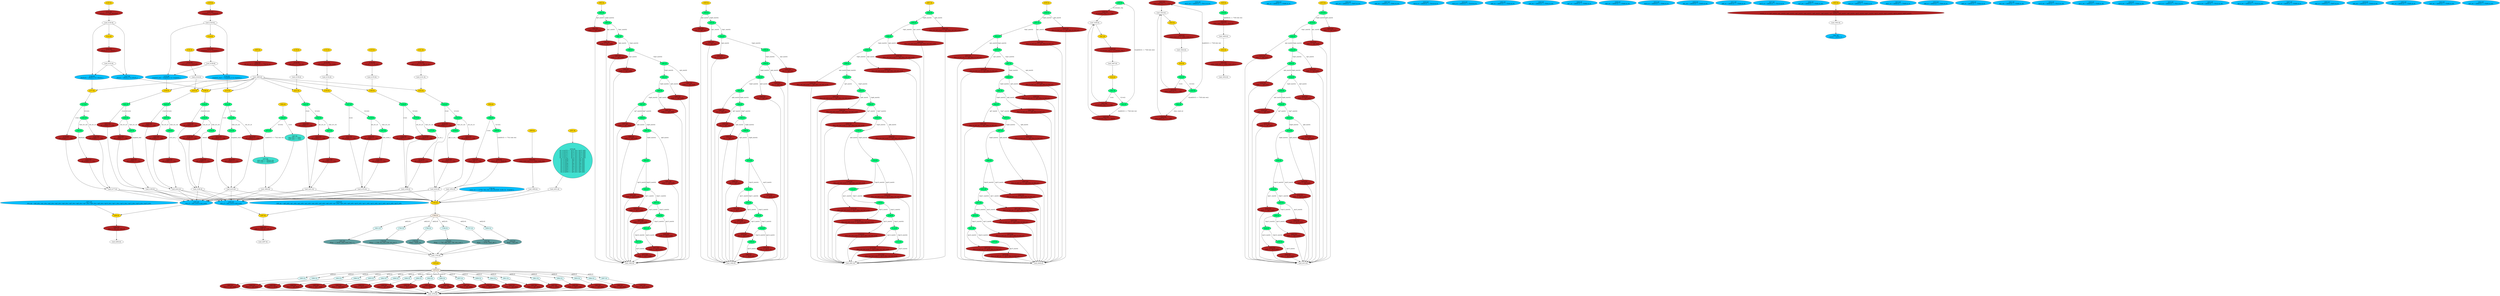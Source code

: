 strict digraph "compose( ,  )" {
	node [label="\N"];
	"Leaf_2232:AL"	 [def_var="['int_srcb']",
		label="Leaf_2232:AL"];
	"1793:AL"	 [ast="<pyverilog.vparser.ast.Always object at 0x7f0a178f5110>",
		clk_sens=False,
		fillcolor=gold,
		label="1793:AL",
		sens="['adr', 'main_csr', 'funct_adr', 'inta_msk', 'intb_msk', 'int_srca', 'int_srcb', 'frm_nat', 'utmi_vend_stat_r']",
		statements="[]",
		style=filled,
		typ=Always,
		use_var="['int_srca', 'int_srcb', 'adr', 'inta_msk', 'frm_nat', 'main_csr', 'funct_adr', 'intb_msk', 'utmi_vend_stat_r']"];
	"Leaf_2232:AL" -> "1793:AL";
	"2281:AS"	 [ast="<pyverilog.vparser.ast.Assign object at 0x7f0a392dc350>",
		def_var="['inta_rf']",
		fillcolor=deepskyblue,
		label="2281:AS
inta_rf = |(int_srcb & inta_msk);",
		statements="[]",
		style=filled,
		typ=Assign,
		use_var="['int_srcb', 'inta_msk']"];
	"Leaf_2232:AL" -> "2281:AS";
	"2282:AS"	 [ast="<pyverilog.vparser.ast.Assign object at 0x7f0a392dc550>",
		def_var="['intb_rf']",
		fillcolor=deepskyblue,
		label="2282:AS
intb_rf = |(int_srcb & intb_msk);",
		statements="[]",
		style=filled,
		typ=Assign,
		use_var="['int_srcb', 'intb_msk']"];
	"Leaf_2232:AL" -> "2282:AS";
	"Leaf_2251:AL"	 [def_var="['int_srca']",
		label="Leaf_2251:AL"];
	"Leaf_2251:AL" -> "1793:AL";
	"1987:NS"	 [ast="<pyverilog.vparser.ast.NonblockingSubstitution object at 0x7f0a39378510>",
		fillcolor=firebrick,
		label="1987:NS
buf0 <= ep2_buf0;",
		statements="[<pyverilog.vparser.ast.NonblockingSubstitution object at 0x7f0a39378510>]",
		style=filled,
		typ=NonblockingSubstitution];
	"Leaf_1982:AL"	 [def_var="['buf0']",
		label="Leaf_1982:AL"];
	"1987:NS" -> "Leaf_1982:AL"	 [cond="[]",
		lineno=None];
	"1964:NS"	 [ast="<pyverilog.vparser.ast.NonblockingSubstitution object at 0x7f0a39372d90>",
		fillcolor=firebrick,
		label="1964:NS
csr <= ep7_csr;",
		statements="[<pyverilog.vparser.ast.NonblockingSubstitution object at 0x7f0a39372d90>]",
		style=filled,
		typ=NonblockingSubstitution];
	"Leaf_1949:AL"	 [def_var="['csr']",
		label="Leaf_1949:AL"];
	"1964:NS" -> "Leaf_1949:AL"	 [cond="[]",
		lineno=None];
	"2214:IF"	 [ast="<pyverilog.vparser.ast.IfStatement object at 0x7f0a3933be50>",
		fillcolor=springgreen,
		label="2214:IF",
		statements="[]",
		style=filled,
		typ=IfStatement];
	"2214:NS"	 [ast="<pyverilog.vparser.ast.NonblockingSubstitution object at 0x7f0a3933be10>",
		fillcolor=firebrick,
		label="2214:NS
int_srcb[3] <= 1'b0;",
		statements="[<pyverilog.vparser.ast.NonblockingSubstitution object at 0x7f0a3933be10>]",
		style=filled,
		typ=NonblockingSubstitution];
	"2214:IF" -> "2214:NS"	 [cond="['int_src_re']",
		label=int_src_re,
		lineno=2214];
	"2216:IF"	 [ast="<pyverilog.vparser.ast.IfStatement object at 0x7f0a39340050>",
		fillcolor=springgreen,
		label="2216:IF",
		statements="[]",
		style=filled,
		typ=IfStatement];
	"2214:IF" -> "2216:IF"	 [cond="['int_src_re']",
		label="!(int_src_re)",
		lineno=2214];
	"2168:IF"	 [ast="<pyverilog.vparser.ast.IfStatement object at 0x7f0a3932f9d0>",
		fillcolor=springgreen,
		label="2168:IF",
		statements="[]",
		style=filled,
		typ=IfStatement];
	"2170:IF"	 [ast="<pyverilog.vparser.ast.IfStatement object at 0x7f0a3932fcd0>",
		fillcolor=springgreen,
		label="2170:IF",
		statements="[]",
		style=filled,
		typ=IfStatement];
	"2168:IF" -> "2170:IF"	 [cond="['rst']",
		label="!((!rst))",
		lineno=2168];
	"2168:NS"	 [ast="<pyverilog.vparser.ast.NonblockingSubstitution object at 0x7f0a3932f990>",
		fillcolor=firebrick,
		label="2168:NS
int_srcb[7] <= 1'b0;",
		statements="[<pyverilog.vparser.ast.NonblockingSubstitution object at 0x7f0a3932f990>]",
		style=filled,
		typ=NonblockingSubstitution];
	"2168:IF" -> "2168:NS"	 [cond="['rst']",
		label="(!rst)",
		lineno=2168];
	"2252:BL"	 [ast="<pyverilog.vparser.ast.Block object at 0x7f0a392d1d10>",
		fillcolor=turquoise,
		label="2252:BL
int_srca[15] <= ep15_inta | ep15_intb;
int_srca[14] <= ep14_inta | ep14_intb;
int_srca[13] <= ep13_inta | ep13_intb;
int_\
srca[12] <= ep12_inta | ep12_intb;
int_srca[11] <= ep11_inta | ep11_intb;
int_srca[10] <= ep10_inta | ep10_intb;
int_srca[09] <= \
ep9_inta | ep9_intb;
int_srca[08] <= ep8_inta | ep8_intb;
int_srca[07] <= ep7_inta | ep7_intb;
int_srca[06] <= ep6_inta | ep6_intb;
\
int_srca[05] <= ep5_inta | ep5_intb;
int_srca[04] <= ep4_inta | ep4_intb;
int_srca[03] <= ep3_inta | ep3_intb;
int_srca[02] <= ep2_\
inta | ep2_intb;
int_srca[01] <= ep1_inta | ep1_intb;
int_srca[00] <= ep0_inta | ep0_intb;",
		statements="[<pyverilog.vparser.ast.NonblockingSubstitution object at 0x7f0a39345c90>, <pyverilog.vparser.ast.NonblockingSubstitution object \
at 0x7f0a39345f10>, <pyverilog.vparser.ast.NonblockingSubstitution object at 0x7f0a3934a190>, <pyverilog.vparser.ast.NonblockingSubstitution \
object at 0x7f0a3934a3d0>, <pyverilog.vparser.ast.NonblockingSubstitution object at 0x7f0a3934a610>, <pyverilog.vparser.ast.NonblockingSubstitution \
object at 0x7f0a3934a850>, <pyverilog.vparser.ast.NonblockingSubstitution object at 0x7f0a3934aa90>, <pyverilog.vparser.ast.NonblockingSubstitution \
object at 0x7f0a3934acd0>, <pyverilog.vparser.ast.NonblockingSubstitution object at 0x7f0a3934af10>, <pyverilog.vparser.ast.NonblockingSubstitution \
object at 0x7f0a392d1190>, <pyverilog.vparser.ast.NonblockingSubstitution object at 0x7f0a392d13d0>, <pyverilog.vparser.ast.NonblockingSubstitution \
object at 0x7f0a392d1610>, <pyverilog.vparser.ast.NonblockingSubstitution object at 0x7f0a392d1850>, <pyverilog.vparser.ast.NonblockingSubstitution \
object at 0x7f0a392d1a90>, <pyverilog.vparser.ast.NonblockingSubstitution object at 0x7f0a392d1cd0>, <pyverilog.vparser.ast.NonblockingSubstitution \
object at 0x7f0a392d1f10>]",
		style=filled,
		typ=Block];
	"2252:BL" -> "Leaf_2251:AL"	 [cond="[]",
		lineno=None];
	"Leaf_2144:AL"	 [def_var="['crc5_err_r']",
		label="Leaf_2144:AL"];
	"2243:AL"	 [ast="<pyverilog.vparser.ast.Always object at 0x7f0a39345090>",
		clk_sens=False,
		fillcolor=gold,
		label="2243:AL",
		sens="['wclk']",
		statements="[]",
		style=filled,
		typ=Always,
		use_var="['rst', 'int_src_re', 'crc5_err_r']"];
	"Leaf_2144:AL" -> "2243:AL";
	"1854:AL"	 [ast="<pyverilog.vparser.ast.Always object at 0x7f0a178f3f10>",
		clk_sens=False,
		fillcolor=gold,
		label="1854:AL",
		sens="['wclk']",
		statements="[]",
		style=filled,
		typ=Always,
		use_var="['rst', 'we', 'adr', 'din']"];
	"1856:IF"	 [ast="<pyverilog.vparser.ast.IfStatement object at 0x7f0a178df150>",
		fillcolor=springgreen,
		label="1856:IF",
		statements="[]",
		style=filled,
		typ=IfStatement];
	"1854:AL" -> "1856:IF"	 [cond="[]",
		lineno=None];
	"2136:NS"	 [ast="<pyverilog.vparser.ast.NonblockingSubstitution object at 0x7f0a39327c90>",
		fillcolor=firebrick,
		label="2136:NS
rx_err_r <= rx_err;",
		statements="[<pyverilog.vparser.ast.NonblockingSubstitution object at 0x7f0a39327c90>]",
		style=filled,
		typ=NonblockingSubstitution];
	"Leaf_2135:AL"	 [def_var="['rx_err_r']",
		label="Leaf_2135:AL"];
	"2136:NS" -> "Leaf_2135:AL"	 [cond="[]",
		lineno=None];
	"2106:NS"	 [ast="<pyverilog.vparser.ast.NonblockingSubstitution object at 0x7f0a39321fd0>",
		fillcolor=firebrick,
		label="2106:NS
dma_out_buf_avail <= ep12_dma_out_buf_avail;",
		statements="[<pyverilog.vparser.ast.NonblockingSubstitution object at 0x7f0a39321fd0>]",
		style=filled,
		typ=NonblockingSubstitution];
	"Leaf_2081:AL"	 [def_var="['dma_out_buf_avail']",
		label="Leaf_2081:AL"];
	"2106:NS" -> "Leaf_2081:AL"	 [cond="[]",
		lineno=None];
	"2150:AS"	 [ast="<pyverilog.vparser.ast.Assign object at 0x7f0a3932bd10>",
		def_var="['suspend_end']",
		fillcolor=deepskyblue,
		label="2150:AS
suspend_end = suspend_r1 & !suspend_r;",
		statements="[]",
		style=filled,
		typ=Assign,
		use_var="['suspend_r1', 'suspend_r']"];
	"2199:AL"	 [ast="<pyverilog.vparser.ast.Always object at 0x7f0a39335e50>",
		clk_sens=False,
		fillcolor=gold,
		label="2199:AL",
		sens="['wclk']",
		statements="[]",
		style=filled,
		typ=Always,
		use_var="['rst', 'suspend_end', 'int_src_re']"];
	"2150:AS" -> "2199:AL";
	"1950:NS"	 [ast="<pyverilog.vparser.ast.NonblockingSubstitution object at 0x7f0a3936cbd0>",
		fillcolor=firebrick,
		label="1950:NS
csr <= ep0_csr;",
		statements="[<pyverilog.vparser.ast.NonblockingSubstitution object at 0x7f0a3936cbd0>]",
		style=filled,
		typ=NonblockingSubstitution];
	"1950:NS" -> "Leaf_1949:AL"	 [cond="[]",
		lineno=None];
	"2157:NS"	 [ast="<pyverilog.vparser.ast.NonblockingSubstitution object at 0x7f0a3932f150>",
		fillcolor=firebrick,
		label="2157:NS
int_srcb[8] <= 1'b0;",
		statements="[<pyverilog.vparser.ast.NonblockingSubstitution object at 0x7f0a3932f150>]",
		style=filled,
		typ=NonblockingSubstitution];
	"Leaf_2155:AL"	 [def_var="['int_srcb']",
		label="Leaf_2155:AL"];
	"2157:NS" -> "Leaf_2155:AL"	 [cond="[]",
		lineno=None];
	"2053:IF"	 [ast="<pyverilog.vparser.ast.IfStatement object at 0x7f0a3938e6d0>",
		fillcolor=springgreen,
		label="2053:IF",
		statements="[]",
		style=filled,
		typ=IfStatement];
	"2053:NS"	 [ast="<pyverilog.vparser.ast.NonblockingSubstitution object at 0x7f0a3938e590>",
		fillcolor=firebrick,
		label="2053:NS
dma_in_buf_sz1 <= ep2_dma_in_buf_sz1;",
		statements="[<pyverilog.vparser.ast.NonblockingSubstitution object at 0x7f0a3938e590>]",
		style=filled,
		typ=NonblockingSubstitution];
	"2053:IF" -> "2053:NS"	 [cond="['ep2_match']",
		label=ep2_match,
		lineno=2053];
	"2055:IF"	 [ast="<pyverilog.vparser.ast.IfStatement object at 0x7f0a3938eed0>",
		fillcolor=springgreen,
		label="2055:IF",
		statements="[]",
		style=filled,
		typ=IfStatement];
	"2053:IF" -> "2055:IF"	 [cond="['ep2_match']",
		label="!(ep2_match)",
		lineno=2053];
	"1867:BL"	 [ast="<pyverilog.vparser.ast.Block object at 0x7f0a178df910>",
		fillcolor=turquoise,
		label="1867:BL
inta_msk <= 9'h0;
intb_msk <= 9'h0;",
		statements="[<pyverilog.vparser.ast.NonblockingSubstitution object at 0x7f0a178df8d0>, <pyverilog.vparser.ast.NonblockingSubstitution object \
at 0x7f0a178dfa50>]",
		style=filled,
		typ=Block];
	"Leaf_1864:AL"	 [def_var="['intb_msk', 'inta_msk']",
		label="Leaf_1864:AL"];
	"1867:BL" -> "Leaf_1864:AL"	 [cond="[]",
		lineno=None];
	"2203:NS"	 [ast="<pyverilog.vparser.ast.NonblockingSubstitution object at 0x7f0a3933b5d0>",
		fillcolor=firebrick,
		label="2203:NS
int_srcb[4] <= 1'b0;",
		statements="[<pyverilog.vparser.ast.NonblockingSubstitution object at 0x7f0a3933b5d0>]",
		style=filled,
		typ=NonblockingSubstitution];
	"Leaf_2199:AL"	 [def_var="['int_srcb']",
		label="Leaf_2199:AL"];
	"2203:NS" -> "Leaf_2199:AL"	 [cond="[]",
		lineno=None];
	"1845:IF"	 [ast="<pyverilog.vparser.ast.IfStatement object at 0x7f0a178f3b10>",
		fillcolor=springgreen,
		label="1845:IF",
		statements="[]",
		style=filled,
		typ=IfStatement];
	"1845:NS"	 [ast="<pyverilog.vparser.ast.NonblockingSubstitution object at 0x7f0a178f3c10>",
		fillcolor=firebrick,
		label="1845:NS
rf_resume_req_r <= 1'b0;",
		statements="[<pyverilog.vparser.ast.NonblockingSubstitution object at 0x7f0a178f3c10>]",
		style=filled,
		typ=NonblockingSubstitution];
	"1845:IF" -> "1845:NS"	 [cond="['rf_resume_req']",
		label=rf_resume_req,
		lineno=1845];
	"1949:AL"	 [ast="<pyverilog.vparser.ast.Always object at 0x7f0a3936ca50>",
		clk_sens=True,
		fillcolor=gold,
		label="1949:AL",
		sens="['clk']",
		statements="[]",
		style=filled,
		typ=Always,
		use_var="['ep6_match', 'ep3_csr', 'ep13_csr', 'ep0_match', 'ep8_csr', 'ep14_match', 'ep2_csr', 'ep12_csr', 'ep1_csr', 'ep4_match', 'ep9_csr', '\
ep15_match', 'ep1_match', 'ep7_csr', 'ep3_match', 'ep11_csr', 'ep7_match', 'ep13_match', 'ep12_match', 'ep6_csr', 'ep15_csr', 'ep5_\
match', 'ep2_match', 'ep10_csr', 'ep9_match', 'ep8_match', 'ep0_csr', 'ep5_csr', 'ep10_match', 'ep11_match', 'ep4_csr', 'ep14_csr']"];
	"1950:IF"	 [ast="<pyverilog.vparser.ast.IfStatement object at 0x7f0a3936cc10>",
		fillcolor=springgreen,
		label="1950:IF",
		statements="[]",
		style=filled,
		typ=IfStatement];
	"1949:AL" -> "1950:IF"	 [cond="[]",
		lineno=None];
	"1795:CS"	 [ast="<pyverilog.vparser.ast.CaseStatement object at 0x7f0a178f5d90>",
		fillcolor=linen,
		label="1795:CS",
		statements="[]",
		style=filled,
		typ=CaseStatement];
	"1797:CA"	 [ast="<pyverilog.vparser.ast.Case object at 0x7f0a178f5490>",
		fillcolor=lightcyan,
		label="1797:CA",
		statements="[]",
		style=filled,
		typ=Case];
	"1795:CS" -> "1797:CA"	 [cond="['adr']",
		label="adr[2:0]",
		lineno=1795];
	"1800:CA"	 [ast="<pyverilog.vparser.ast.Case object at 0x7f0a178f5cd0>",
		fillcolor=lightcyan,
		label="1800:CA",
		statements="[]",
		style=filled,
		typ=Case];
	"1795:CS" -> "1800:CA"	 [cond="['adr']",
		label="adr[2:0]",
		lineno=1795];
	"1801:CA"	 [ast="<pyverilog.vparser.ast.Case object at 0x7f0a178f5ed0>",
		fillcolor=lightcyan,
		label="1801:CA",
		statements="[]",
		style=filled,
		typ=Case];
	"1795:CS" -> "1801:CA"	 [cond="['adr']",
		label="adr[2:0]",
		lineno=1795];
	"1799:CA"	 [ast="<pyverilog.vparser.ast.Case object at 0x7f0a178f59d0>",
		fillcolor=lightcyan,
		label="1799:CA",
		statements="[]",
		style=filled,
		typ=Case];
	"1795:CS" -> "1799:CA"	 [cond="['adr']",
		label="adr[2:0]",
		lineno=1795];
	"1796:CA"	 [ast="<pyverilog.vparser.ast.Case object at 0x7f0a178f5290>",
		fillcolor=lightcyan,
		label="1796:CA",
		statements="[]",
		style=filled,
		typ=Case];
	"1795:CS" -> "1796:CA"	 [cond="['adr']",
		label="adr[2:0]",
		lineno=1795];
	"1798:CA"	 [ast="<pyverilog.vparser.ast.Case object at 0x7f0a178f5710>",
		fillcolor=lightcyan,
		label="1798:CA",
		statements="[]",
		style=filled,
		typ=Case];
	"1795:CS" -> "1798:CA"	 [cond="['adr']",
		label="adr[2:0]",
		lineno=1795];
	"Leaf_2284:AL"	 [def_var="['inta']",
		label="Leaf_2284:AL"];
	"1885:CA"	 [ast="<pyverilog.vparser.ast.Case object at 0x7f0a178d5e50>",
		fillcolor=lightcyan,
		label="1885:CA",
		statements="[]",
		style=filled,
		typ=Case];
	"1885:NS"	 [ast="<pyverilog.vparser.ast.NonblockingSubstitution object at 0x7f0a178d5f50>",
		fillcolor=firebrick,
		label="1885:NS
dout <= ep1_dout;",
		statements="[<pyverilog.vparser.ast.NonblockingSubstitution object at 0x7f0a178d5f50>]",
		style=filled,
		typ=NonblockingSubstitution];
	"1885:CA" -> "1885:NS"	 [cond="[]",
		lineno=None];
	"Leaf_2210:AL"	 [def_var="['int_srcb']",
		label="Leaf_2210:AL"];
	"2214:NS" -> "Leaf_2210:AL"	 [cond="[]",
		lineno=None];
	"2088:IF"	 [ast="<pyverilog.vparser.ast.IfStatement object at 0x7f0a3931e4d0>",
		fillcolor=springgreen,
		label="2088:IF",
		statements="[]",
		style=filled,
		typ=IfStatement];
	"2090:IF"	 [ast="<pyverilog.vparser.ast.IfStatement object at 0x7f0a3931e7d0>",
		fillcolor=springgreen,
		label="2090:IF",
		statements="[]",
		style=filled,
		typ=IfStatement];
	"2088:IF" -> "2090:IF"	 [cond="['ep3_match']",
		label="!(ep3_match)",
		lineno=2088];
	"2088:NS"	 [ast="<pyverilog.vparser.ast.NonblockingSubstitution object at 0x7f0a3931e490>",
		fillcolor=firebrick,
		label="2088:NS
dma_out_buf_avail <= ep3_dma_out_buf_avail;",
		statements="[<pyverilog.vparser.ast.NonblockingSubstitution object at 0x7f0a3931e490>]",
		style=filled,
		typ=NonblockingSubstitution];
	"2088:IF" -> "2088:NS"	 [cond="['ep3_match']",
		label=ep3_match,
		lineno=2088];
	"1820:NS"	 [ast="<pyverilog.vparser.ast.NonblockingSubstitution object at 0x7f0a178d1190>",
		fillcolor=firebrick,
		label="1820:NS
utmi_vend_wr_r <= 1'b1;",
		statements="[<pyverilog.vparser.ast.NonblockingSubstitution object at 0x7f0a178d1190>]",
		style=filled,
		typ=NonblockingSubstitution];
	"Leaf_1816:AL"	 [def_var="['utmi_vend_wr_r']",
		label="Leaf_1816:AL"];
	"1820:NS" -> "Leaf_1816:AL"	 [cond="[]",
		lineno=None];
	"2166:AL"	 [ast="<pyverilog.vparser.ast.Always object at 0x7f0a3932f550>",
		clk_sens=False,
		fillcolor=gold,
		label="2166:AL",
		sens="['wclk']",
		statements="[]",
		style=filled,
		typ=Always,
		use_var="['rst', 'int_src_re', 'rx_err_r']"];
	"2166:AL" -> "2168:IF"	 [cond="[]",
		lineno=None];
	"1932:AS"	 [ast="<pyverilog.vparser.ast.Assign object at 0x7f0a39366650>",
		def_var="['ep13_we']",
		fillcolor=deepskyblue,
		label="1932:AS
ep13_we = (adr[6:2] == 5'h11) & we;",
		statements="[]",
		style=filled,
		typ=Assign,
		use_var="['adr', 'we']"];
	"Leaf_2120:AL"	 [def_var="['attach_r']",
		label="Leaf_2120:AL"];
	"2123:AL"	 [ast="<pyverilog.vparser.ast.Always object at 0x7f0a3931e590>",
		clk_sens=False,
		fillcolor=gold,
		label="2123:AL",
		sens="['wclk']",
		statements="[]",
		style=filled,
		typ=Always,
		use_var="['attach_r']"];
	"Leaf_2120:AL" -> "2123:AL";
	"2148:AS"	 [ast="<pyverilog.vparser.ast.Assign object at 0x7f0a3932b8d0>",
		def_var="['deattach']",
		fillcolor=deepskyblue,
		label="2148:AS
deattach = attach_r1 & !attach_r;",
		statements="[]",
		style=filled,
		typ=Assign,
		use_var="['attach_r1', 'attach_r']"];
	"Leaf_2120:AL" -> "2148:AS";
	"2147:AS"	 [ast="<pyverilog.vparser.ast.Assign object at 0x7f0a3932b650>",
		def_var="['attach']",
		fillcolor=deepskyblue,
		label="2147:AS
attach = !attach_r1 & attach_r;",
		statements="[]",
		style=filled,
		typ=Assign,
		use_var="['attach_r1', 'attach_r']"];
	"Leaf_2120:AL" -> "2147:AS";
	"1952:NS"	 [ast="<pyverilog.vparser.ast.NonblockingSubstitution object at 0x7f0a3936ce50>",
		fillcolor=firebrick,
		label="1952:NS
csr <= ep1_csr;",
		statements="[<pyverilog.vparser.ast.NonblockingSubstitution object at 0x7f0a3936ce50>]",
		style=filled,
		typ=NonblockingSubstitution];
	"1952:NS" -> "Leaf_1949:AL"	 [cond="[]",
		lineno=None];
	"2141:AL"	 [ast="<pyverilog.vparser.ast.Always object at 0x7f0a39327f90>",
		clk_sens=False,
		fillcolor=gold,
		label="2141:AL",
		sens="['wclk']",
		statements="[]",
		style=filled,
		typ=Always,
		use_var="['pid_cs_err']"];
	"2142:NS"	 [ast="<pyverilog.vparser.ast.NonblockingSubstitution object at 0x7f0a3932b210>",
		fillcolor=firebrick,
		label="2142:NS
pid_cs_err_r <= pid_cs_err;",
		statements="[<pyverilog.vparser.ast.NonblockingSubstitution object at 0x7f0a3932b210>]",
		style=filled,
		typ=NonblockingSubstitution];
	"2141:AL" -> "2142:NS"	 [cond="[]",
		lineno=None];
	"1962:IF"	 [ast="<pyverilog.vparser.ast.IfStatement object at 0x7f0a39372b50>",
		fillcolor=springgreen,
		label="1962:IF",
		statements="[]",
		style=filled,
		typ=IfStatement];
	"1962:NS"	 [ast="<pyverilog.vparser.ast.NonblockingSubstitution object at 0x7f0a39372b10>",
		fillcolor=firebrick,
		label="1962:NS
csr <= ep6_csr;",
		statements="[<pyverilog.vparser.ast.NonblockingSubstitution object at 0x7f0a39372b10>]",
		style=filled,
		typ=NonblockingSubstitution];
	"1962:IF" -> "1962:NS"	 [cond="['ep6_match']",
		label=ep6_match,
		lineno=1962];
	"1964:IF"	 [ast="<pyverilog.vparser.ast.IfStatement object at 0x7f0a39372dd0>",
		fillcolor=springgreen,
		label="1964:IF",
		statements="[]",
		style=filled,
		typ=IfStatement];
	"1962:IF" -> "1964:IF"	 [cond="['ep6_match']",
		label="!(ep6_match)",
		lineno=1962];
	"2063:IF"	 [ast="<pyverilog.vparser.ast.IfStatement object at 0x7f0a39315b10>",
		fillcolor=springgreen,
		label="2063:IF",
		statements="[]",
		style=filled,
		typ=IfStatement];
	"2063:NS"	 [ast="<pyverilog.vparser.ast.NonblockingSubstitution object at 0x7f0a39315ad0>",
		fillcolor=firebrick,
		label="2063:NS
dma_in_buf_sz1 <= ep7_dma_in_buf_sz1;",
		statements="[<pyverilog.vparser.ast.NonblockingSubstitution object at 0x7f0a39315ad0>]",
		style=filled,
		typ=NonblockingSubstitution];
	"2063:IF" -> "2063:NS"	 [cond="['ep7_match']",
		label=ep7_match,
		lineno=2063];
	"2065:IF"	 [ast="<pyverilog.vparser.ast.IfStatement object at 0x7f0a39315e10>",
		fillcolor=springgreen,
		label="2065:IF",
		statements="[]",
		style=filled,
		typ=IfStatement];
	"2063:IF" -> "2065:IF"	 [cond="['ep7_match']",
		label="!(ep7_match)",
		lineno=2063];
	"1830:NS"	 [ast="<pyverilog.vparser.ast.NonblockingSubstitution object at 0x7f0a178d1d50>",
		fillcolor=firebrick,
		label="1830:NS
utmi_vend_ctrl_r <= din[3:0];",
		statements="[<pyverilog.vparser.ast.NonblockingSubstitution object at 0x7f0a178d1d50>]",
		style=filled,
		typ=NonblockingSubstitution];
	"Leaf_1829:AL"	 [def_var="['utmi_vend_ctrl_r']",
		label="Leaf_1829:AL"];
	"1830:NS" -> "Leaf_1829:AL"	 [cond="[]",
		lineno=None];
	"2104:NS"	 [ast="<pyverilog.vparser.ast.NonblockingSubstitution object at 0x7f0a39321cd0>",
		fillcolor=firebrick,
		label="2104:NS
dma_out_buf_avail <= ep11_dma_out_buf_avail;",
		statements="[<pyverilog.vparser.ast.NonblockingSubstitution object at 0x7f0a39321cd0>]",
		style=filled,
		typ=NonblockingSubstitution];
	"2104:NS" -> "Leaf_2081:AL"	 [cond="[]",
		lineno=None];
	"2221:AL"	 [ast="<pyverilog.vparser.ast.Always object at 0x7f0a3933bf50>",
		clk_sens=False,
		fillcolor=gold,
		label="2221:AL",
		sens="['wclk']",
		statements="[]",
		style=filled,
		typ=Always,
		use_var="['rst', 'int_src_re', 'nse_err_r']"];
	"2223:IF"	 [ast="<pyverilog.vparser.ast.IfStatement object at 0x7f0a39340410>",
		fillcolor=springgreen,
		label="2223:IF",
		statements="[]",
		style=filled,
		typ=IfStatement];
	"2221:AL" -> "2223:IF"	 [cond="[]",
		lineno=None];
	"2081:AL"	 [ast="<pyverilog.vparser.ast.Always object at 0x7f0a3938ed90>",
		clk_sens=True,
		fillcolor=gold,
		label="2081:AL",
		sens="['clk']",
		statements="[]",
		style=filled,
		typ=Always,
		use_var="['ep6_match', 'ep5_dma_out_buf_avail', 'ep2_dma_out_buf_avail', 'ep13_dma_out_buf_avail', 'ep0_match', 'ep9_dma_out_buf_avail', '\
ep14_match', 'ep6_dma_out_buf_avail', 'ep15_match', 'ep1_match', 'ep3_match', 'ep4_match', 'ep13_match', 'ep12_match', 'ep14_dma_\
out_buf_avail', 'ep7_match', 'ep5_match', 'ep11_dma_out_buf_avail', 'ep2_match', 'ep3_dma_out_buf_avail', 'ep1_dma_out_buf_avail', '\
ep8_dma_out_buf_avail', 'ep4_dma_out_buf_avail', 'ep9_match', 'ep0_dma_out_buf_avail', 'ep8_match', 'ep15_dma_out_buf_avail', 'ep10_\
match', 'ep11_match', 'ep12_dma_out_buf_avail', 'ep7_dma_out_buf_avail', 'ep10_dma_out_buf_avail']"];
	"2082:IF"	 [ast="<pyverilog.vparser.ast.IfStatement object at 0x7f0a393152d0>",
		fillcolor=springgreen,
		label="2082:IF",
		statements="[]",
		style=filled,
		typ=IfStatement];
	"2081:AL" -> "2082:IF"	 [cond="[]",
		lineno=None];
	"2245:NS"	 [ast="<pyverilog.vparser.ast.NonblockingSubstitution object at 0x7f0a393454d0>",
		fillcolor=firebrick,
		label="2245:NS
int_srcb[0] <= 1'b0;",
		statements="[<pyverilog.vparser.ast.NonblockingSubstitution object at 0x7f0a393454d0>]",
		style=filled,
		typ=NonblockingSubstitution];
	"Leaf_2243:AL"	 [def_var="['int_srcb']",
		label="Leaf_2243:AL"];
	"2245:NS" -> "Leaf_2243:AL"	 [cond="[]",
		lineno=None];
	"1904:AS"	 [ast="<pyverilog.vparser.ast.Assign object at 0x7f0a178cf410>",
		def_var="['ep2_re']",
		fillcolor=deepskyblue,
		label="1904:AS
ep2_re = (adr[6:2] == 5'h06) & re;",
		statements="[]",
		style=filled,
		typ=Assign,
		use_var="['adr', 're']"];
	"2104:IF"	 [ast="<pyverilog.vparser.ast.IfStatement object at 0x7f0a39321d10>",
		fillcolor=springgreen,
		label="2104:IF",
		statements="[]",
		style=filled,
		typ=IfStatement];
	"2104:IF" -> "2104:NS"	 [cond="['ep11_match']",
		label=ep11_match,
		lineno=2104];
	"2106:IF"	 [ast="<pyverilog.vparser.ast.IfStatement object at 0x7f0a39321f90>",
		fillcolor=springgreen,
		label="2106:IF",
		statements="[]",
		style=filled,
		typ=IfStatement];
	"2104:IF" -> "2106:IF"	 [cond="['ep11_match']",
		label="!(ep11_match)",
		lineno=2104];
	"2212:NS"	 [ast="<pyverilog.vparser.ast.NonblockingSubstitution object at 0x7f0a3933bb10>",
		fillcolor=firebrick,
		label="2212:NS
int_srcb[3] <= 1'b0;",
		statements="[<pyverilog.vparser.ast.NonblockingSubstitution object at 0x7f0a3933bb10>]",
		style=filled,
		typ=NonblockingSubstitution];
	"2212:NS" -> "Leaf_2210:AL"	 [cond="[]",
		lineno=None];
	"1966:NS"	 [ast="<pyverilog.vparser.ast.NonblockingSubstitution object at 0x7f0a39378050>",
		fillcolor=firebrick,
		label="1966:NS
csr <= ep8_csr;",
		statements="[<pyverilog.vparser.ast.NonblockingSubstitution object at 0x7f0a39378050>]",
		style=filled,
		typ=NonblockingSubstitution];
	"1966:NS" -> "Leaf_1949:AL"	 [cond="[]",
		lineno=None];
	"1989:NS"	 [ast="<pyverilog.vparser.ast.NonblockingSubstitution object at 0x7f0a39378dd0>",
		fillcolor=firebrick,
		label="1989:NS
buf0 <= ep3_buf0;",
		statements="[<pyverilog.vparser.ast.NonblockingSubstitution object at 0x7f0a39378dd0>]",
		style=filled,
		typ=NonblockingSubstitution];
	"1989:NS" -> "Leaf_1982:AL"	 [cond="[]",
		lineno=None];
	"2044:NS"	 [ast="<pyverilog.vparser.ast.NonblockingSubstitution object at 0x7f0a3938ead0>",
		fillcolor=firebrick,
		label="2044:NS
buf1 <= ep14_buf1;",
		statements="[<pyverilog.vparser.ast.NonblockingSubstitution object at 0x7f0a3938ead0>]",
		style=filled,
		typ=NonblockingSubstitution];
	"Leaf_2015:AL"	 [def_var="['buf1']",
		label="Leaf_2015:AL"];
	"2044:NS" -> "Leaf_2015:AL"	 [cond="[]",
		lineno=None];
	"2018:IF"	 [ast="<pyverilog.vparser.ast.IfStatement object at 0x7f0a3937fb10>",
		fillcolor=springgreen,
		label="2018:IF",
		statements="[]",
		style=filled,
		typ=IfStatement];
	"2020:IF"	 [ast="<pyverilog.vparser.ast.IfStatement object at 0x7f0a39383410>",
		fillcolor=springgreen,
		label="2020:IF",
		statements="[]",
		style=filled,
		typ=IfStatement];
	"2018:IF" -> "2020:IF"	 [cond="['ep1_match']",
		label="!(ep1_match)",
		lineno=2018];
	"2018:NS"	 [ast="<pyverilog.vparser.ast.NonblockingSubstitution object at 0x7f0a3937fbd0>",
		fillcolor=firebrick,
		label="2018:NS
buf1 <= ep1_buf1;",
		statements="[<pyverilog.vparser.ast.NonblockingSubstitution object at 0x7f0a3937fbd0>]",
		style=filled,
		typ=NonblockingSubstitution];
	"2018:IF" -> "2018:NS"	 [cond="['ep1_match']",
		label=ep1_match,
		lineno=2018];
	"2059:IF"	 [ast="<pyverilog.vparser.ast.IfStatement object at 0x7f0a39315510>",
		fillcolor=springgreen,
		label="2059:IF",
		statements="[]",
		style=filled,
		typ=IfStatement];
	"2061:IF"	 [ast="<pyverilog.vparser.ast.IfStatement object at 0x7f0a39315810>",
		fillcolor=springgreen,
		label="2061:IF",
		statements="[]",
		style=filled,
		typ=IfStatement];
	"2059:IF" -> "2061:IF"	 [cond="['ep5_match']",
		label="!(ep5_match)",
		lineno=2059];
	"2059:NS"	 [ast="<pyverilog.vparser.ast.NonblockingSubstitution object at 0x7f0a393154d0>",
		fillcolor=firebrick,
		label="2059:NS
dma_in_buf_sz1 <= ep5_dma_in_buf_sz1;",
		statements="[<pyverilog.vparser.ast.NonblockingSubstitution object at 0x7f0a393154d0>]",
		style=filled,
		typ=NonblockingSubstitution];
	"2059:IF" -> "2059:NS"	 [cond="['ep5_match']",
		label=ep5_match,
		lineno=2059];
	"2071:IF"	 [ast="<pyverilog.vparser.ast.IfStatement object at 0x7f0a39319750>",
		fillcolor=springgreen,
		label="2071:IF",
		statements="[]",
		style=filled,
		typ=IfStatement];
	"2073:IF"	 [ast="<pyverilog.vparser.ast.IfStatement object at 0x7f0a39319a50>",
		fillcolor=springgreen,
		label="2073:IF",
		statements="[]",
		style=filled,
		typ=IfStatement];
	"2071:IF" -> "2073:IF"	 [cond="['ep11_match']",
		label="!(ep11_match)",
		lineno=2071];
	"2071:NS"	 [ast="<pyverilog.vparser.ast.NonblockingSubstitution object at 0x7f0a39319710>",
		fillcolor=firebrick,
		label="2071:NS
dma_in_buf_sz1 <= ep11_dma_in_buf_sz1;",
		statements="[<pyverilog.vparser.ast.NonblockingSubstitution object at 0x7f0a39319710>]",
		style=filled,
		typ=NonblockingSubstitution];
	"2071:IF" -> "2071:NS"	 [cond="['ep11_match']",
		label=ep11_match,
		lineno=2071];
	"2013:IF"	 [ast="<pyverilog.vparser.ast.IfStatement object at 0x7f0a39383e90>",
		fillcolor=springgreen,
		label="2013:IF",
		statements="[]",
		style=filled,
		typ=IfStatement];
	"2013:NS"	 [ast="<pyverilog.vparser.ast.NonblockingSubstitution object at 0x7f0a39383f90>",
		fillcolor=firebrick,
		label="2013:NS
buf0 <= ep15_buf0;",
		statements="[<pyverilog.vparser.ast.NonblockingSubstitution object at 0x7f0a39383f90>]",
		style=filled,
		typ=NonblockingSubstitution];
	"2013:IF" -> "2013:NS"	 [cond="['ep15_match']",
		label=ep15_match,
		lineno=2013];
	"1922:AS"	 [ast="<pyverilog.vparser.ast.Assign object at 0x7f0a3935b7d0>",
		def_var="['ep3_we']",
		fillcolor=deepskyblue,
		label="1922:AS
ep3_we = (adr[6:2] == 5'h07) & we;",
		statements="[]",
		style=filled,
		typ=Assign,
		use_var="['adr', 'we']"];
	"2024:IF"	 [ast="<pyverilog.vparser.ast.IfStatement object at 0x7f0a3938a1d0>",
		fillcolor=springgreen,
		label="2024:IF",
		statements="[]",
		style=filled,
		typ=IfStatement];
	"2024:NS"	 [ast="<pyverilog.vparser.ast.NonblockingSubstitution object at 0x7f0a3938a190>",
		fillcolor=firebrick,
		label="2024:NS
buf1 <= ep4_buf1;",
		statements="[<pyverilog.vparser.ast.NonblockingSubstitution object at 0x7f0a3938a190>]",
		style=filled,
		typ=NonblockingSubstitution];
	"2024:IF" -> "2024:NS"	 [cond="['ep4_match']",
		label=ep4_match,
		lineno=2024];
	"2026:IF"	 [ast="<pyverilog.vparser.ast.IfStatement object at 0x7f0a3938a450>",
		fillcolor=springgreen,
		label="2026:IF",
		statements="[]",
		style=filled,
		typ=IfStatement];
	"2024:IF" -> "2026:IF"	 [cond="['ep4_match']",
		label="!(ep4_match)",
		lineno=2024];
	"1972:NS"	 [ast="<pyverilog.vparser.ast.NonblockingSubstitution object at 0x7f0a393787d0>",
		fillcolor=firebrick,
		label="1972:NS
csr <= ep11_csr;",
		statements="[<pyverilog.vparser.ast.NonblockingSubstitution object at 0x7f0a393787d0>]",
		style=filled,
		typ=NonblockingSubstitution];
	"1972:NS" -> "Leaf_1949:AL"	 [cond="[]",
		lineno=None];
	"1985:NS"	 [ast="<pyverilog.vparser.ast.NonblockingSubstitution object at 0x7f0a39372e10>",
		fillcolor=firebrick,
		label="1985:NS
buf0 <= ep1_buf0;",
		statements="[<pyverilog.vparser.ast.NonblockingSubstitution object at 0x7f0a39372e10>]",
		style=filled,
		typ=NonblockingSubstitution];
	"1985:NS" -> "Leaf_1982:AL"	 [cond="[]",
		lineno=None];
	"2247:NS"	 [ast="<pyverilog.vparser.ast.NonblockingSubstitution object at 0x7f0a393457d0>",
		fillcolor=firebrick,
		label="2247:NS
int_srcb[0] <= 1'b0;",
		statements="[<pyverilog.vparser.ast.NonblockingSubstitution object at 0x7f0a393457d0>]",
		style=filled,
		typ=NonblockingSubstitution];
	"2247:NS" -> "Leaf_2243:AL"	 [cond="[]",
		lineno=None];
	"1833:NS"	 [ast="<pyverilog.vparser.ast.NonblockingSubstitution object at 0x7f0a178d1fd0>",
		fillcolor=firebrick,
		label="1833:NS
utmi_vend_ctrl <= utmi_vend_ctrl_r;",
		statements="[<pyverilog.vparser.ast.NonblockingSubstitution object at 0x7f0a178d1fd0>]",
		style=filled,
		typ=NonblockingSubstitution];
	"Leaf_1832:AL"	 [def_var="['utmi_vend_ctrl']",
		label="Leaf_1832:AL"];
	"1833:NS" -> "Leaf_1832:AL"	 [cond="[]",
		lineno=None];
	"2249:IF"	 [ast="<pyverilog.vparser.ast.IfStatement object at 0x7f0a39345990>",
		fillcolor=springgreen,
		label="2249:IF",
		statements="[]",
		style=filled,
		typ=IfStatement];
	"2249:NS"	 [ast="<pyverilog.vparser.ast.NonblockingSubstitution object at 0x7f0a39345ad0>",
		fillcolor=firebrick,
		label="2249:NS
int_srcb[0] <= 1'b1;",
		statements="[<pyverilog.vparser.ast.NonblockingSubstitution object at 0x7f0a39345ad0>]",
		style=filled,
		typ=NonblockingSubstitution];
	"2249:IF" -> "2249:NS"	 [cond="['crc5_err_r']",
		label=crc5_err_r,
		lineno=2249];
	"1927:AS"	 [ast="<pyverilog.vparser.ast.Assign object at 0x7f0a39361710>",
		def_var="['ep8_we']",
		fillcolor=deepskyblue,
		label="1927:AS
ep8_we = (adr[6:2] == 5'h0c) & we;",
		statements="[]",
		style=filled,
		typ=Assign,
		use_var="['adr', 'we']"];
	"2172:IF"	 [ast="<pyverilog.vparser.ast.IfStatement object at 0x7f0a3932fe50>",
		fillcolor=springgreen,
		label="2172:IF",
		statements="[]",
		style=filled,
		typ=IfStatement];
	"2170:IF" -> "2172:IF"	 [cond="['int_src_re']",
		label="!(int_src_re)",
		lineno=2170];
	"2170:NS"	 [ast="<pyverilog.vparser.ast.NonblockingSubstitution object at 0x7f0a3932fc90>",
		fillcolor=firebrick,
		label="2170:NS
int_srcb[7] <= 1'b0;",
		statements="[<pyverilog.vparser.ast.NonblockingSubstitution object at 0x7f0a3932fc90>]",
		style=filled,
		typ=NonblockingSubstitution];
	"2170:IF" -> "2170:NS"	 [cond="['int_src_re']",
		label=int_src_re,
		lineno=2170];
	"Leaf_1839:AL"	 [def_var="['rf_resume_req_r']",
		label="Leaf_1839:AL"];
	"1845:NS" -> "Leaf_1839:AL"	 [cond="[]",
		lineno=None];
	"1916:AS"	 [ast="<pyverilog.vparser.ast.Assign object at 0x7f0a39356890>",
		def_var="['ep14_re']",
		fillcolor=deepskyblue,
		label="1916:AS
ep14_re = (adr[6:2] == 5'h12) & re;",
		statements="[]",
		style=filled,
		typ=Assign,
		use_var="['adr', 're']"];
	"Leaf_2243:AL" -> "1793:AL";
	"Leaf_2243:AL" -> "2281:AS";
	"Leaf_2243:AL" -> "2282:AS";
	"1954:NS"	 [ast="<pyverilog.vparser.ast.NonblockingSubstitution object at 0x7f0a39372110>",
		fillcolor=firebrick,
		label="1954:NS
csr <= ep2_csr;",
		statements="[<pyverilog.vparser.ast.NonblockingSubstitution object at 0x7f0a39372110>]",
		style=filled,
		typ=NonblockingSubstitution];
	"1954:NS" -> "Leaf_1949:AL"	 [cond="[]",
		lineno=None];
	"1820:IF"	 [ast="<pyverilog.vparser.ast.IfStatement object at 0x7f0a178d11d0>",
		fillcolor=springgreen,
		label="1820:IF",
		statements="[]",
		style=filled,
		typ=IfStatement];
	"1820:IF" -> "1820:NS"	 [cond="['adr', 'we']",
		label="((adr[6:0] == 7'h5) && we)",
		lineno=1820];
	"1822:IF"	 [ast="<pyverilog.vparser.ast.IfStatement object at 0x7f0a178d1390>",
		fillcolor=springgreen,
		label="1822:IF",
		statements="[]",
		style=filled,
		typ=IfStatement];
	"1820:IF" -> "1822:IF"	 [cond="['adr', 'we']",
		label="!(((adr[6:0] == 7'h5) && we))",
		lineno=1820];
	"2075:IF"	 [ast="<pyverilog.vparser.ast.IfStatement object at 0x7f0a39319d50>",
		fillcolor=springgreen,
		label="2075:IF",
		statements="[]",
		style=filled,
		typ=IfStatement];
	"2073:IF" -> "2075:IF"	 [cond="['ep12_match']",
		label="!(ep12_match)",
		lineno=2073];
	"2073:NS"	 [ast="<pyverilog.vparser.ast.NonblockingSubstitution object at 0x7f0a39319a10>",
		fillcolor=firebrick,
		label="2073:NS
dma_in_buf_sz1 <= ep12_dma_in_buf_sz1;",
		statements="[<pyverilog.vparser.ast.NonblockingSubstitution object at 0x7f0a39319a10>]",
		style=filled,
		typ=NonblockingSubstitution];
	"2073:IF" -> "2073:NS"	 [cond="['ep12_match']",
		label=ep12_match,
		lineno=2073];
	"1960:IF"	 [ast="<pyverilog.vparser.ast.IfStatement object at 0x7f0a393728d0>",
		fillcolor=springgreen,
		label="1960:IF",
		statements="[]",
		style=filled,
		typ=IfStatement];
	"1960:IF" -> "1962:IF"	 [cond="['ep5_match']",
		label="!(ep5_match)",
		lineno=1960];
	"1960:NS"	 [ast="<pyverilog.vparser.ast.NonblockingSubstitution object at 0x7f0a39372890>",
		fillcolor=firebrick,
		label="1960:NS
csr <= ep5_csr;",
		statements="[<pyverilog.vparser.ast.NonblockingSubstitution object at 0x7f0a39372890>]",
		style=filled,
		typ=NonblockingSubstitution];
	"1960:IF" -> "1960:NS"	 [cond="['ep5_match']",
		label=ep5_match,
		lineno=1960];
	"2120:AL"	 [ast="<pyverilog.vparser.ast.Always object at 0x7f0a39315550>",
		clk_sens=False,
		fillcolor=gold,
		label="2120:AL",
		sens="['wclk']",
		statements="[]",
		style=filled,
		typ=Always,
		use_var="['usb_attached']"];
	"2121:NS"	 [ast="<pyverilog.vparser.ast.NonblockingSubstitution object at 0x7f0a3931e390>",
		fillcolor=firebrick,
		label="2121:NS
attach_r <= usb_attached;",
		statements="[<pyverilog.vparser.ast.NonblockingSubstitution object at 0x7f0a3931e390>]",
		style=filled,
		typ=NonblockingSubstitution];
	"2120:AL" -> "2121:NS"	 [cond="[]",
		lineno=None];
	"2028:IF"	 [ast="<pyverilog.vparser.ast.IfStatement object at 0x7f0a3938a6d0>",
		fillcolor=springgreen,
		label="2028:IF",
		statements="[]",
		style=filled,
		typ=IfStatement];
	"2028:NS"	 [ast="<pyverilog.vparser.ast.NonblockingSubstitution object at 0x7f0a3938a690>",
		fillcolor=firebrick,
		label="2028:NS
buf1 <= ep6_buf1;",
		statements="[<pyverilog.vparser.ast.NonblockingSubstitution object at 0x7f0a3938a690>]",
		style=filled,
		typ=NonblockingSubstitution];
	"2028:IF" -> "2028:NS"	 [cond="['ep6_match']",
		label=ep6_match,
		lineno=2028];
	"2030:IF"	 [ast="<pyverilog.vparser.ast.IfStatement object at 0x7f0a3938a950>",
		fillcolor=springgreen,
		label="2030:IF",
		statements="[]",
		style=filled,
		typ=IfStatement];
	"2028:IF" -> "2030:IF"	 [cond="['ep6_match']",
		label="!(ep6_match)",
		lineno=2028];
	"1848:NS"	 [ast="<pyverilog.vparser.ast.NonblockingSubstitution object at 0x7f0a178f3d10>",
		fillcolor=firebrick,
		label="1848:NS
rf_resume_req <= rf_resume_req_r;",
		statements="[<pyverilog.vparser.ast.NonblockingSubstitution object at 0x7f0a178f3d10>]",
		style=filled,
		typ=NonblockingSubstitution];
	"Leaf_1847:AL"	 [def_var="['rf_resume_req']",
		label="Leaf_1847:AL"];
	"1848:NS" -> "Leaf_1847:AL"	 [cond="[]",
		lineno=None];
	"1952:IF"	 [ast="<pyverilog.vparser.ast.IfStatement object at 0x7f0a3936ce90>",
		fillcolor=springgreen,
		label="1952:IF",
		statements="[]",
		style=filled,
		typ=IfStatement];
	"1952:IF" -> "1952:NS"	 [cond="['ep1_match']",
		label=ep1_match,
		lineno=1952];
	"1954:IF"	 [ast="<pyverilog.vparser.ast.IfStatement object at 0x7f0a39372150>",
		fillcolor=springgreen,
		label="1954:IF",
		statements="[]",
		style=filled,
		typ=IfStatement];
	"1952:IF" -> "1954:IF"	 [cond="['ep1_match']",
		label="!(ep1_match)",
		lineno=1952];
	"2079:NS"	 [ast="<pyverilog.vparser.ast.NonblockingSubstitution object at 0x7f0a3931e350>",
		fillcolor=firebrick,
		label="2079:NS
dma_in_buf_sz1 <= ep15_dma_in_buf_sz1;",
		statements="[<pyverilog.vparser.ast.NonblockingSubstitution object at 0x7f0a3931e350>]",
		style=filled,
		typ=NonblockingSubstitution];
	"Leaf_2048:AL"	 [def_var="['dma_in_buf_sz1']",
		label="Leaf_2048:AL"];
	"2079:NS" -> "Leaf_2048:AL"	 [cond="[]",
		lineno=None];
	"2022:NS"	 [ast="<pyverilog.vparser.ast.NonblockingSubstitution object at 0x7f0a39383b90>",
		fillcolor=firebrick,
		label="2022:NS
buf1 <= ep3_buf1;",
		statements="[<pyverilog.vparser.ast.NonblockingSubstitution object at 0x7f0a39383b90>]",
		style=filled,
		typ=NonblockingSubstitution];
	"2022:NS" -> "Leaf_2015:AL"	 [cond="[]",
		lineno=None];
	"1958:IF"	 [ast="<pyverilog.vparser.ast.IfStatement object at 0x7f0a39372650>",
		fillcolor=springgreen,
		label="1958:IF",
		statements="[]",
		style=filled,
		typ=IfStatement];
	"1958:IF" -> "1960:IF"	 [cond="['ep4_match']",
		label="!(ep4_match)",
		lineno=1958];
	"1958:NS"	 [ast="<pyverilog.vparser.ast.NonblockingSubstitution object at 0x7f0a39372610>",
		fillcolor=firebrick,
		label="1958:NS
csr <= ep4_csr;",
		statements="[<pyverilog.vparser.ast.NonblockingSubstitution object at 0x7f0a39372610>]",
		style=filled,
		typ=NonblockingSubstitution];
	"1958:IF" -> "1958:NS"	 [cond="['ep4_match']",
		label=ep4_match,
		lineno=1958];
	"1890:CA"	 [ast="<pyverilog.vparser.ast.Case object at 0x7f0a178f0890>",
		fillcolor=lightcyan,
		label="1890:CA",
		statements="[]",
		style=filled,
		typ=Case];
	"1890:NS"	 [ast="<pyverilog.vparser.ast.NonblockingSubstitution object at 0x7f0a178f0990>",
		fillcolor=firebrick,
		label="1890:NS
dout <= ep6_dout;",
		statements="[<pyverilog.vparser.ast.NonblockingSubstitution object at 0x7f0a178f0990>]",
		style=filled,
		typ=NonblockingSubstitution];
	"1890:CA" -> "1890:NS"	 [cond="[]",
		lineno=None];
	"2038:NS"	 [ast="<pyverilog.vparser.ast.NonblockingSubstitution object at 0x7f0a3938e350>",
		fillcolor=firebrick,
		label="2038:NS
buf1 <= ep11_buf1;",
		statements="[<pyverilog.vparser.ast.NonblockingSubstitution object at 0x7f0a3938e350>]",
		style=filled,
		typ=NonblockingSubstitution];
	"2038:NS" -> "Leaf_2015:AL"	 [cond="[]",
		lineno=None];
	"1980:NS"	 [ast="<pyverilog.vparser.ast.NonblockingSubstitution object at 0x7f0a3937f210>",
		fillcolor=firebrick,
		label="1980:NS
csr <= ep15_csr;",
		statements="[<pyverilog.vparser.ast.NonblockingSubstitution object at 0x7f0a3937f210>]",
		style=filled,
		typ=NonblockingSubstitution];
	"1980:NS" -> "Leaf_1949:AL"	 [cond="[]",
		lineno=None];
	"1983:NS"	 [ast="<pyverilog.vparser.ast.NonblockingSubstitution object at 0x7f0a39372490>",
		fillcolor=firebrick,
		label="1983:NS
buf0 <= ep0_buf0;",
		statements="[<pyverilog.vparser.ast.NonblockingSubstitution object at 0x7f0a39372490>]",
		style=filled,
		typ=NonblockingSubstitution];
	"1983:NS" -> "Leaf_1982:AL"	 [cond="[]",
		lineno=None];
	"Leaf_1878:AL"	 [def_var="['dout']",
		label="Leaf_1878:AL"];
	"1885:NS" -> "Leaf_1878:AL"	 [cond="[]",
		lineno=None];
	"Leaf_2287:AL"	 [def_var="['intb']",
		label="Leaf_2287:AL"];
	"2172:NS"	 [ast="<pyverilog.vparser.ast.NonblockingSubstitution object at 0x7f0a3932ff90>",
		fillcolor=firebrick,
		label="2172:NS
int_srcb[7] <= 1'b1;",
		statements="[<pyverilog.vparser.ast.NonblockingSubstitution object at 0x7f0a3932ff90>]",
		style=filled,
		typ=NonblockingSubstitution];
	"Leaf_2166:AL"	 [def_var="['int_srcb']",
		label="Leaf_2166:AL"];
	"2172:NS" -> "Leaf_2166:AL"	 [cond="[]",
		lineno=None];
	"1839:AL"	 [ast="<pyverilog.vparser.ast.Always object at 0x7f0a178f3210>",
		clk_sens=False,
		fillcolor=gold,
		label="1839:AL",
		sens="['wclk']",
		statements="[]",
		style=filled,
		typ=Always,
		use_var="['rst', 'rf_resume_req', 'adr', 'we', 'din']"];
	"1841:IF"	 [ast="<pyverilog.vparser.ast.IfStatement object at 0x7f0a178f3450>",
		fillcolor=springgreen,
		label="1841:IF",
		statements="[]",
		style=filled,
		typ=IfStatement];
	"1839:AL" -> "1841:IF"	 [cond="[]",
		lineno=None];
	"2090:NS"	 [ast="<pyverilog.vparser.ast.NonblockingSubstitution object at 0x7f0a3931e790>",
		fillcolor=firebrick,
		label="2090:NS
dma_out_buf_avail <= ep4_dma_out_buf_avail;",
		statements="[<pyverilog.vparser.ast.NonblockingSubstitution object at 0x7f0a3931e790>]",
		style=filled,
		typ=NonblockingSubstitution];
	"2090:NS" -> "Leaf_2081:AL"	 [cond="[]",
		lineno=None];
	"2102:NS"	 [ast="<pyverilog.vparser.ast.NonblockingSubstitution object at 0x7f0a393219d0>",
		fillcolor=firebrick,
		label="2102:NS
dma_out_buf_avail <= ep10_dma_out_buf_avail;",
		statements="[<pyverilog.vparser.ast.NonblockingSubstitution object at 0x7f0a393219d0>]",
		style=filled,
		typ=NonblockingSubstitution];
	"2102:NS" -> "Leaf_2081:AL"	 [cond="[]",
		lineno=None];
	"1797:BS"	 [ast="<pyverilog.vparser.ast.BlockingSubstitution object at 0x7f0a178f5650>",
		fillcolor=cadetblue,
		label="1797:BS
dtmp = { 25'h0, funct_adr };",
		statements="[<pyverilog.vparser.ast.BlockingSubstitution object at 0x7f0a178f5650>]",
		style=filled,
		typ=BlockingSubstitution];
	"Leaf_1793:AL"	 [def_var="['dtmp']",
		label="Leaf_1793:AL"];
	"1797:BS" -> "Leaf_1793:AL"	 [cond="[]",
		lineno=None];
	"2038:IF"	 [ast="<pyverilog.vparser.ast.IfStatement object at 0x7f0a3938e390>",
		fillcolor=springgreen,
		label="2038:IF",
		statements="[]",
		style=filled,
		typ=IfStatement];
	"2038:IF" -> "2038:NS"	 [cond="['ep11_match']",
		label=ep11_match,
		lineno=2038];
	"2040:IF"	 [ast="<pyverilog.vparser.ast.IfStatement object at 0x7f0a3938e610>",
		fillcolor=springgreen,
		label="2040:IF",
		statements="[]",
		style=filled,
		typ=IfStatement];
	"2038:IF" -> "2040:IF"	 [cond="['ep11_match']",
		label="!(ep11_match)",
		lineno=2038];
	"2011:IF"	 [ast="<pyverilog.vparser.ast.IfStatement object at 0x7f0a39383d50>",
		fillcolor=springgreen,
		label="2011:IF",
		statements="[]",
		style=filled,
		typ=IfStatement];
	"2011:IF" -> "2013:IF"	 [cond="['ep14_match']",
		label="!(ep14_match)",
		lineno=2011];
	"2011:NS"	 [ast="<pyverilog.vparser.ast.NonblockingSubstitution object at 0x7f0a39383d10>",
		fillcolor=firebrick,
		label="2011:NS
buf0 <= ep14_buf0;",
		statements="[<pyverilog.vparser.ast.NonblockingSubstitution object at 0x7f0a39383d10>]",
		style=filled,
		typ=NonblockingSubstitution];
	"2011:IF" -> "2011:NS"	 [cond="['ep14_match']",
		label=ep14_match,
		lineno=2011];
	"2034:IF"	 [ast="<pyverilog.vparser.ast.IfStatement object at 0x7f0a3938ae50>",
		fillcolor=springgreen,
		label="2034:IF",
		statements="[]",
		style=filled,
		typ=IfStatement];
	"2036:IF"	 [ast="<pyverilog.vparser.ast.IfStatement object at 0x7f0a3938e110>",
		fillcolor=springgreen,
		label="2036:IF",
		statements="[]",
		style=filled,
		typ=IfStatement];
	"2034:IF" -> "2036:IF"	 [cond="['ep9_match']",
		label="!(ep9_match)",
		lineno=2034];
	"2034:NS"	 [ast="<pyverilog.vparser.ast.NonblockingSubstitution object at 0x7f0a3938ae10>",
		fillcolor=firebrick,
		label="2034:NS
buf1 <= ep9_buf1;",
		statements="[<pyverilog.vparser.ast.NonblockingSubstitution object at 0x7f0a3938ae10>]",
		style=filled,
		typ=NonblockingSubstitution];
	"2034:IF" -> "2034:NS"	 [cond="['ep9_match']",
		label=ep9_match,
		lineno=2034];
	"2092:IF"	 [ast="<pyverilog.vparser.ast.IfStatement object at 0x7f0a3931ead0>",
		fillcolor=springgreen,
		label="2092:IF",
		statements="[]",
		style=filled,
		typ=IfStatement];
	"2092:NS"	 [ast="<pyverilog.vparser.ast.NonblockingSubstitution object at 0x7f0a3931ea90>",
		fillcolor=firebrick,
		label="2092:NS
dma_out_buf_avail <= ep5_dma_out_buf_avail;",
		statements="[<pyverilog.vparser.ast.NonblockingSubstitution object at 0x7f0a3931ea90>]",
		style=filled,
		typ=NonblockingSubstitution];
	"2092:IF" -> "2092:NS"	 [cond="['ep5_match']",
		label=ep5_match,
		lineno=2092];
	"2094:IF"	 [ast="<pyverilog.vparser.ast.IfStatement object at 0x7f0a3931edd0>",
		fillcolor=springgreen,
		label="2094:IF",
		statements="[]",
		style=filled,
		typ=IfStatement];
	"2092:IF" -> "2094:IF"	 [cond="['ep5_match']",
		label="!(ep5_match)",
		lineno=2092];
	"2013:NS" -> "Leaf_1982:AL"	 [cond="[]",
		lineno=None];
	"2020:NS"	 [ast="<pyverilog.vparser.ast.NonblockingSubstitution object at 0x7f0a393832d0>",
		fillcolor=firebrick,
		label="2020:NS
buf1 <= ep2_buf1;",
		statements="[<pyverilog.vparser.ast.NonblockingSubstitution object at 0x7f0a393832d0>]",
		style=filled,
		typ=NonblockingSubstitution];
	"2020:NS" -> "Leaf_2015:AL"	 [cond="[]",
		lineno=None];
	"1858:IF"	 [ast="<pyverilog.vparser.ast.IfStatement object at 0x7f0a178df450>",
		fillcolor=springgreen,
		label="1858:IF",
		statements="[]",
		style=filled,
		typ=IfStatement];
	"1856:IF" -> "1858:IF"	 [cond="['rst']",
		label="!((!rst))",
		lineno=1856];
	"1856:NS"	 [ast="<pyverilog.vparser.ast.NonblockingSubstitution object at 0x7f0a178df110>",
		fillcolor=firebrick,
		label="1856:NS
funct_adr <= 7'h0;",
		statements="[<pyverilog.vparser.ast.NonblockingSubstitution object at 0x7f0a178df110>]",
		style=filled,
		typ=NonblockingSubstitution];
	"1856:IF" -> "1856:NS"	 [cond="['rst']",
		label="(!rst)",
		lineno=1856];
	"1968:NS"	 [ast="<pyverilog.vparser.ast.NonblockingSubstitution object at 0x7f0a393782d0>",
		fillcolor=firebrick,
		label="1968:NS
csr <= ep9_csr;",
		statements="[<pyverilog.vparser.ast.NonblockingSubstitution object at 0x7f0a393782d0>]",
		style=filled,
		typ=NonblockingSubstitution];
	"1968:NS" -> "Leaf_1949:AL"	 [cond="[]",
		lineno=None];
	"2127:NS"	 [ast="<pyverilog.vparser.ast.NonblockingSubstitution object at 0x7f0a393217d0>",
		fillcolor=firebrick,
		label="2127:NS
suspend_r <= suspend;",
		statements="[<pyverilog.vparser.ast.NonblockingSubstitution object at 0x7f0a393217d0>]",
		style=filled,
		typ=NonblockingSubstitution];
	"Leaf_2126:AL"	 [def_var="['suspend_r']",
		label="Leaf_2126:AL"];
	"2127:NS" -> "Leaf_2126:AL"	 [cond="[]",
		lineno=None];
	"2124:NS"	 [ast="<pyverilog.vparser.ast.NonblockingSubstitution object at 0x7f0a3931ed50>",
		fillcolor=firebrick,
		label="2124:NS
attach_r1 <= attach_r;",
		statements="[<pyverilog.vparser.ast.NonblockingSubstitution object at 0x7f0a3931ed50>]",
		style=filled,
		typ=NonblockingSubstitution];
	"Leaf_2123:AL"	 [def_var="['attach_r1']",
		label="Leaf_2123:AL"];
	"2124:NS" -> "Leaf_2123:AL"	 [cond="[]",
		lineno=None];
	"1956:IF"	 [ast="<pyverilog.vparser.ast.IfStatement object at 0x7f0a393723d0>",
		fillcolor=springgreen,
		label="1956:IF",
		statements="[]",
		style=filled,
		typ=IfStatement];
	"1956:IF" -> "1958:IF"	 [cond="['ep3_match']",
		label="!(ep3_match)",
		lineno=1956];
	"1956:NS"	 [ast="<pyverilog.vparser.ast.NonblockingSubstitution object at 0x7f0a39372390>",
		fillcolor=firebrick,
		label="1956:NS
csr <= ep3_csr;",
		statements="[<pyverilog.vparser.ast.NonblockingSubstitution object at 0x7f0a39372390>]",
		style=filled,
		typ=NonblockingSubstitution];
	"1956:IF" -> "1956:NS"	 [cond="['ep3_match']",
		label=ep3_match,
		lineno=1956];
	"1972:IF"	 [ast="<pyverilog.vparser.ast.IfStatement object at 0x7f0a39378810>",
		fillcolor=springgreen,
		label="1972:IF",
		statements="[]",
		style=filled,
		typ=IfStatement];
	"1972:IF" -> "1972:NS"	 [cond="['ep11_match']",
		label=ep11_match,
		lineno=1972];
	"1974:IF"	 [ast="<pyverilog.vparser.ast.IfStatement object at 0x7f0a39378a90>",
		fillcolor=springgreen,
		label="1974:IF",
		statements="[]",
		style=filled,
		typ=IfStatement];
	"1972:IF" -> "1974:IF"	 [cond="['ep11_match']",
		label="!(ep11_match)",
		lineno=1972];
	"1881:NS"	 [ast="<pyverilog.vparser.ast.NonblockingSubstitution object at 0x7f0a178d5790>",
		fillcolor=firebrick,
		label="1881:NS
dout <= dtmp;",
		statements="[<pyverilog.vparser.ast.NonblockingSubstitution object at 0x7f0a178d5790>]",
		style=filled,
		typ=NonblockingSubstitution];
	"1881:NS" -> "Leaf_1878:AL"	 [cond="[]",
		lineno=None];
	"1884:NS"	 [ast="<pyverilog.vparser.ast.NonblockingSubstitution object at 0x7f0a178d5d50>",
		fillcolor=firebrick,
		label="1884:NS
dout <= ep0_dout;",
		statements="[<pyverilog.vparser.ast.NonblockingSubstitution object at 0x7f0a178d5d50>]",
		style=filled,
		typ=NonblockingSubstitution];
	"1884:NS" -> "Leaf_1878:AL"	 [cond="[]",
		lineno=None];
	"2036:IF" -> "2038:IF"	 [cond="['ep10_match']",
		label="!(ep10_match)",
		lineno=2036];
	"2036:NS"	 [ast="<pyverilog.vparser.ast.NonblockingSubstitution object at 0x7f0a3938e0d0>",
		fillcolor=firebrick,
		label="2036:NS
buf1 <= ep10_buf1;",
		statements="[<pyverilog.vparser.ast.NonblockingSubstitution object at 0x7f0a3938e0d0>]",
		style=filled,
		typ=NonblockingSubstitution];
	"2036:IF" -> "2036:NS"	 [cond="['ep10_match']",
		label=ep10_match,
		lineno=2036];
	"2092:NS" -> "Leaf_2081:AL"	 [cond="[]",
		lineno=None];
	"2100:NS"	 [ast="<pyverilog.vparser.ast.NonblockingSubstitution object at 0x7f0a393216d0>",
		fillcolor=firebrick,
		label="2100:NS
dma_out_buf_avail <= ep9_dma_out_buf_avail;",
		statements="[<pyverilog.vparser.ast.NonblockingSubstitution object at 0x7f0a393216d0>]",
		style=filled,
		typ=NonblockingSubstitution];
	"2100:NS" -> "Leaf_2081:AL"	 [cond="[]",
		lineno=None];
	"1843:IF"	 [ast="<pyverilog.vparser.ast.IfStatement object at 0x7f0a178f3950>",
		fillcolor=springgreen,
		label="1843:IF",
		statements="[]",
		style=filled,
		typ=IfStatement];
	"1841:IF" -> "1843:IF"	 [cond="['rst']",
		label="!((!rst))",
		lineno=1841];
	"1841:NS"	 [ast="<pyverilog.vparser.ast.NonblockingSubstitution object at 0x7f0a178f3410>",
		fillcolor=firebrick,
		label="1841:NS
rf_resume_req_r <= 1'b0;",
		statements="[<pyverilog.vparser.ast.NonblockingSubstitution object at 0x7f0a178f3410>]",
		style=filled,
		typ=NonblockingSubstitution];
	"1841:IF" -> "1841:NS"	 [cond="['rst']",
		label="(!rst)",
		lineno=1841];
	"2061:IF" -> "2063:IF"	 [cond="['ep6_match']",
		label="!(ep6_match)",
		lineno=2061];
	"2061:NS"	 [ast="<pyverilog.vparser.ast.NonblockingSubstitution object at 0x7f0a393157d0>",
		fillcolor=firebrick,
		label="2061:NS
dma_in_buf_sz1 <= ep6_dma_in_buf_sz1;",
		statements="[<pyverilog.vparser.ast.NonblockingSubstitution object at 0x7f0a393157d0>]",
		style=filled,
		typ=NonblockingSubstitution];
	"2061:IF" -> "2061:NS"	 [cond="['ep6_match']",
		label=ep6_match,
		lineno=2061];
	"1960:NS" -> "Leaf_1949:AL"	 [cond="[]",
		lineno=None];
	"1914:AS"	 [ast="<pyverilog.vparser.ast.Assign object at 0x7f0a39356290>",
		def_var="['ep12_re']",
		fillcolor=deepskyblue,
		label="1914:AS
ep12_re = (adr[6:2] == 5'h10) & re;",
		statements="[]",
		style=filled,
		typ=Assign,
		use_var="['adr', 're']"];
	"1902:AS"	 [ast="<pyverilog.vparser.ast.Assign object at 0x7f0a178ffdd0>",
		def_var="['ep0_re']",
		fillcolor=deepskyblue,
		label="1902:AS
ep0_re = (adr[6:2] == 5'h04) & re;",
		statements="[]",
		style=filled,
		typ=Assign,
		use_var="['adr', 're']"];
	"2149:AS"	 [ast="<pyverilog.vparser.ast.Assign object at 0x7f0a3932ba90>",
		def_var="['suspend_start']",
		fillcolor=deepskyblue,
		label="2149:AS
suspend_start = !suspend_r1 & suspend_r;",
		statements="[]",
		style=filled,
		typ=Assign,
		use_var="['suspend_r1', 'suspend_r']"];
	"2210:AL"	 [ast="<pyverilog.vparser.ast.Always object at 0x7f0a3933b6d0>",
		clk_sens=False,
		fillcolor=gold,
		label="2210:AL",
		sens="['wclk']",
		statements="[]",
		style=filled,
		typ=Always,
		use_var="['rst', 'int_src_re', 'suspend_start']"];
	"2149:AS" -> "2210:AL";
	"1968:IF"	 [ast="<pyverilog.vparser.ast.IfStatement object at 0x7f0a39378310>",
		fillcolor=springgreen,
		label="1968:IF",
		statements="[]",
		style=filled,
		typ=IfStatement];
	"1968:IF" -> "1968:NS"	 [cond="['ep9_match']",
		label=ep9_match,
		lineno=1968];
	"1970:IF"	 [ast="<pyverilog.vparser.ast.IfStatement object at 0x7f0a39378590>",
		fillcolor=springgreen,
		label="1970:IF",
		statements="[]",
		style=filled,
		typ=IfStatement];
	"1968:IF" -> "1970:IF"	 [cond="['ep9_match']",
		label="!(ep9_match)",
		lineno=1968];
	"1893:NS"	 [ast="<pyverilog.vparser.ast.NonblockingSubstitution object at 0x7f0a178f0f90>",
		fillcolor=firebrick,
		label="1893:NS
dout <= ep9_dout;",
		statements="[<pyverilog.vparser.ast.NonblockingSubstitution object at 0x7f0a178f0f90>]",
		style=filled,
		typ=NonblockingSubstitution];
	"1893:NS" -> "Leaf_1878:AL"	 [cond="[]",
		lineno=None];
	"1883:CA"	 [ast="<pyverilog.vparser.ast.Case object at 0x7f0a178d5a50>",
		fillcolor=lightcyan,
		label="1883:CA",
		statements="[]",
		style=filled,
		typ=Case];
	"1883:NS"	 [ast="<pyverilog.vparser.ast.NonblockingSubstitution object at 0x7f0a178d5b50>",
		fillcolor=firebrick,
		label="1883:NS
dout <= 32'h0;",
		statements="[<pyverilog.vparser.ast.NonblockingSubstitution object at 0x7f0a178d5b50>]",
		style=filled,
		typ=NonblockingSubstitution];
	"1883:CA" -> "1883:NS"	 [cond="[]",
		lineno=None];
	"Leaf_2155:AL" -> "1793:AL";
	"Leaf_2155:AL" -> "2281:AS";
	"Leaf_2155:AL" -> "2282:AS";
	"1883:NS" -> "Leaf_1878:AL"	 [cond="[]",
		lineno=None];
	"1858:NS"	 [ast="<pyverilog.vparser.ast.NonblockingSubstitution object at 0x7f0a178df5d0>",
		fillcolor=firebrick,
		label="1858:NS
funct_adr <= din[6:0];",
		statements="[<pyverilog.vparser.ast.NonblockingSubstitution object at 0x7f0a178df5d0>]",
		style=filled,
		typ=NonblockingSubstitution];
	"1858:IF" -> "1858:NS"	 [cond="['adr', 'we']",
		label="((adr[6:0] == 7'h1) && we)",
		lineno=1858];
	"2020:IF" -> "2020:NS"	 [cond="['ep2_match']",
		label=ep2_match,
		lineno=2020];
	"2022:IF"	 [ast="<pyverilog.vparser.ast.IfStatement object at 0x7f0a39383d90>",
		fillcolor=springgreen,
		label="2022:IF",
		statements="[]",
		style=filled,
		typ=IfStatement];
	"2020:IF" -> "2022:IF"	 [cond="['ep2_match']",
		label="!(ep2_match)",
		lineno=2020];
	"2108:NS"	 [ast="<pyverilog.vparser.ast.NonblockingSubstitution object at 0x7f0a39327310>",
		fillcolor=firebrick,
		label="2108:NS
dma_out_buf_avail <= ep13_dma_out_buf_avail;",
		statements="[<pyverilog.vparser.ast.NonblockingSubstitution object at 0x7f0a39327310>]",
		style=filled,
		typ=NonblockingSubstitution];
	"2108:NS" -> "Leaf_2081:AL"	 [cond="[]",
		lineno=None];
	"2106:IF" -> "2106:NS"	 [cond="['ep12_match']",
		label=ep12_match,
		lineno=2106];
	"2108:IF"	 [ast="<pyverilog.vparser.ast.IfStatement object at 0x7f0a39327350>",
		fillcolor=springgreen,
		label="2108:IF",
		statements="[]",
		style=filled,
		typ=IfStatement];
	"2106:IF" -> "2108:IF"	 [cond="['ep12_match']",
		label="!(ep12_match)",
		lineno=2106];
	"2069:IF"	 [ast="<pyverilog.vparser.ast.IfStatement object at 0x7f0a39319450>",
		fillcolor=springgreen,
		label="2069:IF",
		statements="[]",
		style=filled,
		typ=IfStatement];
	"2069:IF" -> "2071:IF"	 [cond="['ep10_match']",
		label="!(ep10_match)",
		lineno=2069];
	"2069:NS"	 [ast="<pyverilog.vparser.ast.NonblockingSubstitution object at 0x7f0a39319410>",
		fillcolor=firebrick,
		label="2069:NS
dma_in_buf_sz1 <= ep10_dma_in_buf_sz1;",
		statements="[<pyverilog.vparser.ast.NonblockingSubstitution object at 0x7f0a39319410>]",
		style=filled,
		typ=NonblockingSubstitution];
	"2069:IF" -> "2069:NS"	 [cond="['ep10_match']",
		label=ep10_match,
		lineno=2069];
	"1950:IF" -> "1950:NS"	 [cond="['ep0_match']",
		label=ep0_match,
		lineno=1950];
	"1950:IF" -> "1952:IF"	 [cond="['ep0_match']",
		label="!(ep0_match)",
		lineno=1950];
	"2028:NS" -> "Leaf_2015:AL"	 [cond="[]",
		lineno=None];
	"2123:AL" -> "2124:NS"	 [cond="[]",
		lineno=None];
	"1882:NS"	 [ast="<pyverilog.vparser.ast.NonblockingSubstitution object at 0x7f0a178d5950>",
		fillcolor=firebrick,
		label="1882:NS
dout <= 32'h0;",
		statements="[<pyverilog.vparser.ast.NonblockingSubstitution object at 0x7f0a178d5950>]",
		style=filled,
		typ=NonblockingSubstitution];
	"1882:NS" -> "Leaf_1878:AL"	 [cond="[]",
		lineno=None];
	"1983:IF"	 [ast="<pyverilog.vparser.ast.IfStatement object at 0x7f0a39372690>",
		fillcolor=springgreen,
		label="1983:IF",
		statements="[]",
		style=filled,
		typ=IfStatement];
	"1983:IF" -> "1983:NS"	 [cond="['ep0_match']",
		label=ep0_match,
		lineno=1983];
	"1985:IF"	 [ast="<pyverilog.vparser.ast.IfStatement object at 0x7f0a39372d50>",
		fillcolor=springgreen,
		label="1985:IF",
		statements="[]",
		style=filled,
		typ=IfStatement];
	"1983:IF" -> "1985:IF"	 [cond="['ep0_match']",
		label="!(ep0_match)",
		lineno=1983];
	"Leaf_1824:AL"	 [def_var="['utmi_vend_wr']",
		label="Leaf_1824:AL"];
	"1816:AL"	 [ast="<pyverilog.vparser.ast.Always object at 0x7f0a178d4ad0>",
		clk_sens=False,
		fillcolor=gold,
		label="1816:AL",
		sens="['wclk']",
		statements="[]",
		style=filled,
		typ=Always,
		use_var="['rst', 'we', 'utmi_vend_wr', 'adr']"];
	"Leaf_1824:AL" -> "1816:AL";
	"Leaf_1864:AL" -> "1793:AL";
	"Leaf_1864:AL" -> "2281:AS";
	"Leaf_1864:AL" -> "2282:AS";
	"2190:IF"	 [ast="<pyverilog.vparser.ast.IfStatement object at 0x7f0a39335a90>",
		fillcolor=springgreen,
		label="2190:IF",
		statements="[]",
		style=filled,
		typ=IfStatement];
	"2192:IF"	 [ast="<pyverilog.vparser.ast.IfStatement object at 0x7f0a39335d90>",
		fillcolor=springgreen,
		label="2192:IF",
		statements="[]",
		style=filled,
		typ=IfStatement];
	"2190:IF" -> "2192:IF"	 [cond="['rst']",
		label="!((!rst))",
		lineno=2190];
	"2190:NS"	 [ast="<pyverilog.vparser.ast.NonblockingSubstitution object at 0x7f0a39335a50>",
		fillcolor=firebrick,
		label="2190:NS
int_srcb[5] <= 1'b0;",
		statements="[<pyverilog.vparser.ast.NonblockingSubstitution object at 0x7f0a39335a50>]",
		style=filled,
		typ=NonblockingSubstitution];
	"2190:IF" -> "2190:NS"	 [cond="['rst']",
		label="(!rst)",
		lineno=2190];
	"1843:IF" -> "1845:IF"	 [cond="['adr', 'we']",
		label="!(((adr[6:0] == 7'h0) && we))",
		lineno=1843];
	"1843:NS"	 [ast="<pyverilog.vparser.ast.NonblockingSubstitution object at 0x7f0a178f3910>",
		fillcolor=firebrick,
		label="1843:NS
rf_resume_req_r <= din[5];",
		statements="[<pyverilog.vparser.ast.NonblockingSubstitution object at 0x7f0a178f3910>]",
		style=filled,
		typ=NonblockingSubstitution];
	"1843:IF" -> "1843:NS"	 [cond="['adr', 'we']",
		label="((adr[6:0] == 7'h0) && we)",
		lineno=1843];
	"1991:IF"	 [ast="<pyverilog.vparser.ast.IfStatement object at 0x7f0a3937f410>",
		fillcolor=springgreen,
		label="1991:IF",
		statements="[]",
		style=filled,
		typ=IfStatement];
	"1993:IF"	 [ast="<pyverilog.vparser.ast.IfStatement object at 0x7f0a3937f690>",
		fillcolor=springgreen,
		label="1993:IF",
		statements="[]",
		style=filled,
		typ=IfStatement];
	"1991:IF" -> "1993:IF"	 [cond="['ep4_match']",
		label="!(ep4_match)",
		lineno=1991];
	"1991:NS"	 [ast="<pyverilog.vparser.ast.NonblockingSubstitution object at 0x7f0a3937f3d0>",
		fillcolor=firebrick,
		label="1991:NS
buf0 <= ep4_buf0;",
		statements="[<pyverilog.vparser.ast.NonblockingSubstitution object at 0x7f0a3937f3d0>]",
		style=filled,
		typ=NonblockingSubstitution];
	"1991:IF" -> "1991:NS"	 [cond="['ep4_match']",
		label=ep4_match,
		lineno=1991];
	"2181:IF"	 [ast="<pyverilog.vparser.ast.IfStatement object at 0x7f0a39335550>",
		fillcolor=springgreen,
		label="2181:IF",
		statements="[]",
		style=filled,
		typ=IfStatement];
	"2181:NS"	 [ast="<pyverilog.vparser.ast.NonblockingSubstitution object at 0x7f0a39335510>",
		fillcolor=firebrick,
		label="2181:NS
int_srcb[6] <= 1'b0;",
		statements="[<pyverilog.vparser.ast.NonblockingSubstitution object at 0x7f0a39335510>]",
		style=filled,
		typ=NonblockingSubstitution];
	"2181:IF" -> "2181:NS"	 [cond="['int_src_re']",
		label=int_src_re,
		lineno=2181];
	"2183:IF"	 [ast="<pyverilog.vparser.ast.IfStatement object at 0x7f0a393356d0>",
		fillcolor=springgreen,
		label="2183:IF",
		statements="[]",
		style=filled,
		typ=IfStatement];
	"2181:IF" -> "2183:IF"	 [cond="['int_src_re']",
		label="!(int_src_re)",
		lineno=2181];
	"2090:IF" -> "2090:NS"	 [cond="['ep4_match']",
		label=ep4_match,
		lineno=2090];
	"2090:IF" -> "2092:IF"	 [cond="['ep4_match']",
		label="!(ep4_match)",
		lineno=2090];
	"1866:IF"	 [ast="<pyverilog.vparser.ast.IfStatement object at 0x7f0a178dfa10>",
		fillcolor=springgreen,
		label="1866:IF",
		statements="[]",
		style=filled,
		typ=IfStatement];
	"1866:IF" -> "1867:BL"	 [cond="['rst']",
		label="(!rst)",
		lineno=1866];
	"1872:IF"	 [ast="<pyverilog.vparser.ast.IfStatement object at 0x7f0a178dfd90>",
		fillcolor=springgreen,
		label="1872:IF",
		statements="[]",
		style=filled,
		typ=IfStatement];
	"1866:IF" -> "1872:IF"	 [cond="['rst']",
		label="!((!rst))",
		lineno=1866];
	"2238:NS"	 [ast="<pyverilog.vparser.ast.NonblockingSubstitution object at 0x7f0a39345290>",
		fillcolor=firebrick,
		label="2238:NS
int_srcb[1] <= 1'b1;",
		statements="[<pyverilog.vparser.ast.NonblockingSubstitution object at 0x7f0a39345290>]",
		style=filled,
		typ=NonblockingSubstitution];
	"2238:NS" -> "Leaf_2232:AL"	 [cond="[]",
		lineno=None];
	"1999:NS"	 [ast="<pyverilog.vparser.ast.NonblockingSubstitution object at 0x7f0a3937fdd0>",
		fillcolor=firebrick,
		label="1999:NS
buf0 <= ep8_buf0;",
		statements="[<pyverilog.vparser.ast.NonblockingSubstitution object at 0x7f0a3937fdd0>]",
		style=filled,
		typ=NonblockingSubstitution];
	"1999:NS" -> "Leaf_1982:AL"	 [cond="[]",
		lineno=None];
	"2015:AL"	 [ast="<pyverilog.vparser.ast.Always object at 0x7f0a39378850>",
		clk_sens=True,
		fillcolor=gold,
		label="2015:AL",
		sens="['clk']",
		statements="[]",
		style=filled,
		typ=Always,
		use_var="['ep6_match', 'ep15_buf1', 'ep9_buf1', 'ep4_buf1', 'ep10_match', 'ep0_match', 'ep12_buf1', 'ep10_buf1', 'ep4_match', 'ep1_buf1', '\
ep15_match', 'ep1_match', 'ep3_match', 'ep7_buf1', 'ep13_match', 'ep3_buf1', 'ep12_match', 'ep7_match', 'ep13_buf1', 'ep5_match', '\
ep2_match', 'ep2_buf1', 'ep8_buf1', 'ep5_buf1', 'ep9_match', 'ep14_match', 'ep8_match', 'ep11_buf1', 'ep6_buf1', 'ep0_buf1', 'ep11_\
match', 'ep14_buf1']"];
	"2016:IF"	 [ast="<pyverilog.vparser.ast.IfStatement object at 0x7f0a3937f450>",
		fillcolor=springgreen,
		label="2016:IF",
		statements="[]",
		style=filled,
		typ=IfStatement];
	"2015:AL" -> "2016:IF"	 [cond="[]",
		lineno=None];
	"1962:NS" -> "Leaf_1949:AL"	 [cond="[]",
		lineno=None];
	"2094:NS"	 [ast="<pyverilog.vparser.ast.NonblockingSubstitution object at 0x7f0a3931ed90>",
		fillcolor=firebrick,
		label="2094:NS
dma_out_buf_avail <= ep6_dma_out_buf_avail;",
		statements="[<pyverilog.vparser.ast.NonblockingSubstitution object at 0x7f0a3931ed90>]",
		style=filled,
		typ=NonblockingSubstitution];
	"2094:NS" -> "Leaf_2081:AL"	 [cond="[]",
		lineno=None];
	"1888:CA"	 [ast="<pyverilog.vparser.ast.Case object at 0x7f0a178f0490>",
		fillcolor=lightcyan,
		label="1888:CA",
		statements="[]",
		style=filled,
		typ=Case];
	"1888:NS"	 [ast="<pyverilog.vparser.ast.NonblockingSubstitution object at 0x7f0a178f0590>",
		fillcolor=firebrick,
		label="1888:NS
dout <= ep4_dout;",
		statements="[<pyverilog.vparser.ast.NonblockingSubstitution object at 0x7f0a178f0590>]",
		style=filled,
		typ=NonblockingSubstitution];
	"1888:CA" -> "1888:NS"	 [cond="[]",
		lineno=None];
	"1925:AS"	 [ast="<pyverilog.vparser.ast.Assign object at 0x7f0a39361110>",
		def_var="['ep6_we']",
		fillcolor=deepskyblue,
		label="1925:AS
ep6_we = (adr[6:2] == 5'h0a) & we;",
		statements="[]",
		style=filled,
		typ=Assign,
		use_var="['adr', 'we']"];
	"2077:IF"	 [ast="<pyverilog.vparser.ast.IfStatement object at 0x7f0a39319fd0>",
		fillcolor=springgreen,
		label="2077:IF",
		statements="[]",
		style=filled,
		typ=IfStatement];
	"2075:IF" -> "2077:IF"	 [cond="['ep13_match']",
		label="!(ep13_match)",
		lineno=2075];
	"2075:NS"	 [ast="<pyverilog.vparser.ast.NonblockingSubstitution object at 0x7f0a39319d10>",
		fillcolor=firebrick,
		label="2075:NS
dma_in_buf_sz1 <= ep13_dma_in_buf_sz1;",
		statements="[<pyverilog.vparser.ast.NonblockingSubstitution object at 0x7f0a39319d10>]",
		style=filled,
		typ=NonblockingSubstitution];
	"2075:IF" -> "2075:NS"	 [cond="['ep13_match']",
		label=ep13_match,
		lineno=2075];
	"2271:AS"	 [ast="<pyverilog.vparser.ast.Assign object at 0x7f0a392d6150>",
		def_var="['inta_ep']",
		fillcolor=deepskyblue,
		label="2271:AS
inta_ep = ep0_inta | ep1_inta | ep2_inta | ep3_inta | ep4_inta | ep5_inta | ep6_inta | ep7_inta | ep8_inta | ep9_inta | \
ep10_inta | ep11_inta | ep12_inta | ep13_inta | ep14_inta | ep15_inta;",
		statements="[]",
		style=filled,
		typ=Assign,
		use_var="['ep0_inta', 'ep1_inta', 'ep2_inta', 'ep3_inta', 'ep4_inta', 'ep5_inta', 'ep6_inta', 'ep7_inta', 'ep8_inta', 'ep9_inta', 'ep10_inta', '\
ep11_inta', 'ep12_inta', 'ep13_inta', 'ep14_inta', 'ep15_inta']"];
	"2284:AL"	 [ast="<pyverilog.vparser.ast.Always object at 0x7f0a392dc5d0>",
		clk_sens=False,
		fillcolor=gold,
		label="2284:AL",
		sens="['wclk']",
		statements="[]",
		style=filled,
		typ=Always,
		use_var="['inta_rf', 'inta_ep']"];
	"2271:AS" -> "2284:AL";
	"2159:NS"	 [ast="<pyverilog.vparser.ast.NonblockingSubstitution object at 0x7f0a3932f450>",
		fillcolor=firebrick,
		label="2159:NS
int_srcb[8] <= 1'b0;",
		statements="[<pyverilog.vparser.ast.NonblockingSubstitution object at 0x7f0a3932f450>]",
		style=filled,
		typ=NonblockingSubstitution];
	"2159:NS" -> "Leaf_2155:AL"	 [cond="[]",
		lineno=None];
	"1982:AL"	 [ast="<pyverilog.vparser.ast.Always object at 0x7f0a3936cf50>",
		clk_sens=True,
		fillcolor=gold,
		label="1982:AL",
		sens="['clk']",
		statements="[]",
		style=filled,
		typ=Always,
		use_var="['ep6_match', 'ep15_buf0', 'ep9_buf0', 'ep4_buf0', 'ep0_match', 'ep14_match', 'ep12_buf0', 'ep10_buf0', 'ep4_match', 'ep15_match', '\
ep1_match', 'ep3_match', 'ep7_buf0', 'ep1_buf0', 'ep13_match', 'ep3_buf0', 'ep12_match', 'ep7_match', 'ep13_buf0', 'ep5_match', '\
ep2_match', 'ep2_buf0', 'ep8_buf0', 'ep5_buf0', 'ep9_match', 'ep8_match', 'ep11_buf0', 'ep6_buf0', 'ep10_match', 'ep0_buf0', 'ep14_\
buf0', 'ep11_match']"];
	"1982:AL" -> "1983:IF"	 [cond="[]",
		lineno=None];
	"2048:AL"	 [ast="<pyverilog.vparser.ast.Always object at 0x7f0a39383fd0>",
		clk_sens=True,
		fillcolor=gold,
		label="2048:AL",
		sens="['clk']",
		statements="[]",
		style=filled,
		typ=Always,
		use_var="['ep6_match', 'ep12_dma_in_buf_sz1', 'ep10_dma_in_buf_sz1', 'ep0_dma_in_buf_sz1', 'ep0_match', 'ep3_dma_in_buf_sz1', 'ep14_match', '\
ep4_match', 'ep6_dma_in_buf_sz1', 'ep15_match', 'ep1_match', 'ep13_dma_in_buf_sz1', 'ep8_dma_in_buf_sz1', 'ep14_dma_in_buf_sz1', '\
ep7_match', 'ep13_match', 'ep12_match', 'ep15_dma_in_buf_sz1', 'ep11_dma_in_buf_sz1', 'ep5_match', 'ep2_match', 'ep1_dma_in_buf_\
sz1', 'ep5_dma_in_buf_sz1', 'ep9_match', 'ep8_match', 'ep3_match', 'ep10_match', 'ep11_match', 'ep4_dma_in_buf_sz1', 'ep9_dma_in_\
buf_sz1', 'ep2_dma_in_buf_sz1', 'ep7_dma_in_buf_sz1']"];
	"2049:IF"	 [ast="<pyverilog.vparser.ast.IfStatement object at 0x7f0a3938a290>",
		fillcolor=springgreen,
		label="2049:IF",
		statements="[]",
		style=filled,
		typ=IfStatement];
	"2048:AL" -> "2049:IF"	 [cond="[]",
		lineno=None];
	"2121:NS" -> "Leaf_2120:AL"	 [cond="[]",
		lineno=None];
	"2026:NS"	 [ast="<pyverilog.vparser.ast.NonblockingSubstitution object at 0x7f0a3938a410>",
		fillcolor=firebrick,
		label="2026:NS
buf1 <= ep5_buf1;",
		statements="[<pyverilog.vparser.ast.NonblockingSubstitution object at 0x7f0a3938a410>]",
		style=filled,
		typ=NonblockingSubstitution];
	"2026:NS" -> "Leaf_2015:AL"	 [cond="[]",
		lineno=None];
	"2059:NS" -> "Leaf_2048:AL"	 [cond="[]",
		lineno=None];
	"1909:AS"	 [ast="<pyverilog.vparser.ast.Assign object at 0x7f0a39350350>",
		def_var="['ep7_re']",
		fillcolor=deepskyblue,
		label="1909:AS
ep7_re = (adr[6:2] == 5'h0b) & re;",
		statements="[]",
		style=filled,
		typ=Assign,
		use_var="['adr', 're']"];
	"1801:BS"	 [ast="<pyverilog.vparser.ast.BlockingSubstitution object at 0x7f0a178d4110>",
		fillcolor=cadetblue,
		label="1801:BS
dtmp = { 24'h0, utmi_vend_stat_r };",
		statements="[<pyverilog.vparser.ast.BlockingSubstitution object at 0x7f0a178d4110>]",
		style=filled,
		typ=BlockingSubstitution];
	"1801:BS" -> "Leaf_1793:AL"	 [cond="[]",
		lineno=None];
	"1793:AL" -> "1795:CS"	 [cond="[]",
		lineno=None];
	"2024:NS" -> "Leaf_2015:AL"	 [cond="[]",
		lineno=None];
	"2110:IF"	 [ast="<pyverilog.vparser.ast.IfStatement object at 0x7f0a39327650>",
		fillcolor=springgreen,
		label="2110:IF",
		statements="[]",
		style=filled,
		typ=IfStatement];
	"2110:NS"	 [ast="<pyverilog.vparser.ast.NonblockingSubstitution object at 0x7f0a39327610>",
		fillcolor=firebrick,
		label="2110:NS
dma_out_buf_avail <= ep14_dma_out_buf_avail;",
		statements="[<pyverilog.vparser.ast.NonblockingSubstitution object at 0x7f0a39327610>]",
		style=filled,
		typ=NonblockingSubstitution];
	"2110:IF" -> "2110:NS"	 [cond="['ep14_match']",
		label=ep14_match,
		lineno=2110];
	"2112:IF"	 [ast="<pyverilog.vparser.ast.IfStatement object at 0x7f0a393277d0>",
		fillcolor=springgreen,
		label="2112:IF",
		statements="[]",
		style=filled,
		typ=IfStatement];
	"2110:IF" -> "2112:IF"	 [cond="['ep14_match']",
		label="!(ep14_match)",
		lineno=2110];
	"1889:NS"	 [ast="<pyverilog.vparser.ast.NonblockingSubstitution object at 0x7f0a178f0790>",
		fillcolor=firebrick,
		label="1889:NS
dout <= ep5_dout;",
		statements="[<pyverilog.vparser.ast.NonblockingSubstitution object at 0x7f0a178f0790>]",
		style=filled,
		typ=NonblockingSubstitution];
	"1889:NS" -> "Leaf_1878:AL"	 [cond="[]",
		lineno=None];
	"1985:IF" -> "1985:NS"	 [cond="['ep1_match']",
		label=ep1_match,
		lineno=1985];
	"1987:IF"	 [ast="<pyverilog.vparser.ast.IfStatement object at 0x7f0a39378650>",
		fillcolor=springgreen,
		label="1987:IF",
		statements="[]",
		style=filled,
		typ=IfStatement];
	"1985:IF" -> "1987:IF"	 [cond="['ep1_match']",
		label="!(ep1_match)",
		lineno=1985];
	"2003:IF"	 [ast="<pyverilog.vparser.ast.IfStatement object at 0x7f0a39383350>",
		fillcolor=springgreen,
		label="2003:IF",
		statements="[]",
		style=filled,
		typ=IfStatement];
	"2003:NS"	 [ast="<pyverilog.vparser.ast.NonblockingSubstitution object at 0x7f0a39383310>",
		fillcolor=firebrick,
		label="2003:NS
buf0 <= ep10_buf0;",
		statements="[<pyverilog.vparser.ast.NonblockingSubstitution object at 0x7f0a39383310>]",
		style=filled,
		typ=NonblockingSubstitution];
	"2003:IF" -> "2003:NS"	 [cond="['ep10_match']",
		label=ep10_match,
		lineno=2003];
	"2005:IF"	 [ast="<pyverilog.vparser.ast.IfStatement object at 0x7f0a393835d0>",
		fillcolor=springgreen,
		label="2005:IF",
		statements="[]",
		style=filled,
		typ=IfStatement];
	"2003:IF" -> "2005:IF"	 [cond="['ep10_match']",
		label="!(ep10_match)",
		lineno=2003];
	"1928:AS"	 [ast="<pyverilog.vparser.ast.Assign object at 0x7f0a39361a10>",
		def_var="['ep9_we']",
		fillcolor=deepskyblue,
		label="1928:AS
ep9_we = (adr[6:2] == 5'h0d) & we;",
		statements="[]",
		style=filled,
		typ=Assign,
		use_var="['adr', 'we']"];
	"1799:BS"	 [ast="<pyverilog.vparser.ast.BlockingSubstitution object at 0x7f0a178f5c50>",
		fillcolor=cadetblue,
		label="1799:BS
dtmp = { 3'h0, int_srcb, 4'h0, int_srca };",
		statements="[<pyverilog.vparser.ast.BlockingSubstitution object at 0x7f0a178f5c50>]",
		style=filled,
		typ=BlockingSubstitution];
	"1799:BS" -> "Leaf_1793:AL"	 [cond="[]",
		lineno=None];
	"2077:NS"	 [ast="<pyverilog.vparser.ast.NonblockingSubstitution object at 0x7f0a3931e050>",
		fillcolor=firebrick,
		label="2077:NS
dma_in_buf_sz1 <= ep14_dma_in_buf_sz1;",
		statements="[<pyverilog.vparser.ast.NonblockingSubstitution object at 0x7f0a3931e050>]",
		style=filled,
		typ=NonblockingSubstitution];
	"2077:NS" -> "Leaf_2048:AL"	 [cond="[]",
		lineno=None];
	"1895:CA"	 [ast="<pyverilog.vparser.ast.Case object at 0x7f0a178ff2d0>",
		fillcolor=lightcyan,
		label="1895:CA",
		statements="[]",
		style=filled,
		typ=Case];
	"1895:NS"	 [ast="<pyverilog.vparser.ast.NonblockingSubstitution object at 0x7f0a178ff3d0>",
		fillcolor=firebrick,
		label="1895:NS
dout <= ep11_dout;",
		statements="[<pyverilog.vparser.ast.NonblockingSubstitution object at 0x7f0a178ff3d0>]",
		style=filled,
		typ=NonblockingSubstitution];
	"1895:CA" -> "1895:NS"	 [cond="[]",
		lineno=None];
	"1912:AS"	 [ast="<pyverilog.vparser.ast.Assign object at 0x7f0a39350c50>",
		def_var="['ep10_re']",
		fillcolor=deepskyblue,
		label="1912:AS
ep10_re = (adr[6:2] == 5'h0e) & re;",
		statements="[]",
		style=filled,
		typ=Assign,
		use_var="['adr', 're']"];
	"2135:AL"	 [ast="<pyverilog.vparser.ast.Always object at 0x7f0a39327a90>",
		clk_sens=False,
		fillcolor=gold,
		label="2135:AL",
		sens="['wclk']",
		statements="[]",
		style=filled,
		typ=Always,
		use_var="['rx_err']"];
	"2135:AL" -> "2136:NS"	 [cond="[]",
		lineno=None];
	"2201:IF"	 [ast="<pyverilog.vparser.ast.IfStatement object at 0x7f0a3933b310>",
		fillcolor=springgreen,
		label="2201:IF",
		statements="[]",
		style=filled,
		typ=IfStatement];
	"2199:AL" -> "2201:IF"	 [cond="[]",
		lineno=None];
	"1920:AS"	 [ast="<pyverilog.vparser.ast.Assign object at 0x7f0a3935b1d0>",
		def_var="['ep1_we']",
		fillcolor=deepskyblue,
		label="1920:AS
ep1_we = (adr[6:2] == 5'h05) & we;",
		statements="[]",
		style=filled,
		typ=Assign,
		use_var="['adr', 'we']"];
	"1995:IF"	 [ast="<pyverilog.vparser.ast.IfStatement object at 0x7f0a3937f910>",
		fillcolor=springgreen,
		label="1995:IF",
		statements="[]",
		style=filled,
		typ=IfStatement];
	"1993:IF" -> "1995:IF"	 [cond="['ep5_match']",
		label="!(ep5_match)",
		lineno=1993];
	"1993:NS"	 [ast="<pyverilog.vparser.ast.NonblockingSubstitution object at 0x7f0a3937f650>",
		fillcolor=firebrick,
		label="1993:NS
buf0 <= ep5_buf0;",
		statements="[<pyverilog.vparser.ast.NonblockingSubstitution object at 0x7f0a3937f650>]",
		style=filled,
		typ=NonblockingSubstitution];
	"1993:IF" -> "1993:NS"	 [cond="['ep5_match']",
		label=ep5_match,
		lineno=1993];
	"2234:NS"	 [ast="<pyverilog.vparser.ast.NonblockingSubstitution object at 0x7f0a39340c10>",
		fillcolor=firebrick,
		label="2234:NS
int_srcb[1] <= 1'b0;",
		statements="[<pyverilog.vparser.ast.NonblockingSubstitution object at 0x7f0a39340c10>]",
		style=filled,
		typ=NonblockingSubstitution];
	"2234:NS" -> "Leaf_2232:AL"	 [cond="[]",
		lineno=None];
	"1911:AS"	 [ast="<pyverilog.vparser.ast.Assign object at 0x7f0a39350950>",
		def_var="['ep9_re']",
		fillcolor=deepskyblue,
		label="1911:AS
ep9_re = (adr[6:2] == 5'h0d) & re;",
		statements="[]",
		style=filled,
		typ=Assign,
		use_var="['adr', 're']"];
	"1797:CA" -> "1797:BS"	 [cond="[]",
		lineno=None];
	"1880:NS"	 [ast="<pyverilog.vparser.ast.NonblockingSubstitution object at 0x7f0a178d5550>",
		fillcolor=firebrick,
		label="1880:NS
dout <= dtmp;",
		statements="[<pyverilog.vparser.ast.NonblockingSubstitution object at 0x7f0a178d5550>]",
		style=filled,
		typ=NonblockingSubstitution];
	"1880:NS" -> "Leaf_1878:AL"	 [cond="[]",
		lineno=None];
	"2077:IF" -> "2077:NS"	 [cond="['ep14_match']",
		label=ep14_match,
		lineno=2077];
	"2079:IF"	 [ast="<pyverilog.vparser.ast.IfStatement object at 0x7f0a3931e210>",
		fillcolor=springgreen,
		label="2079:IF",
		statements="[]",
		style=filled,
		typ=IfStatement];
	"2077:IF" -> "2079:IF"	 [cond="['ep14_match']",
		label="!(ep14_match)",
		lineno=2077];
	"2157:IF"	 [ast="<pyverilog.vparser.ast.IfStatement object at 0x7f0a3932f190>",
		fillcolor=springgreen,
		label="2157:IF",
		statements="[]",
		style=filled,
		typ=IfStatement];
	"2157:IF" -> "2157:NS"	 [cond="['rst']",
		label="(!rst)",
		lineno=2157];
	"2159:IF"	 [ast="<pyverilog.vparser.ast.IfStatement object at 0x7f0a3932f490>",
		fillcolor=springgreen,
		label="2159:IF",
		statements="[]",
		style=filled,
		typ=IfStatement];
	"2157:IF" -> "2159:IF"	 [cond="['rst']",
		label="!((!rst))",
		lineno=2157];
	"1888:NS" -> "Leaf_1878:AL"	 [cond="[]",
		lineno=None];
	"2075:NS" -> "Leaf_2048:AL"	 [cond="[]",
		lineno=None];
	"1917:AS"	 [ast="<pyverilog.vparser.ast.Assign object at 0x7f0a39356b90>",
		def_var="['ep15_re']",
		fillcolor=deepskyblue,
		label="1917:AS
ep15_re = (adr[6:2] == 5'h13) & re;",
		statements="[]",
		style=filled,
		typ=Assign,
		use_var="['adr', 're']"];
	"2194:IF"	 [ast="<pyverilog.vparser.ast.IfStatement object at 0x7f0a39335f10>",
		fillcolor=springgreen,
		label="2194:IF",
		statements="[]",
		style=filled,
		typ=IfStatement];
	"2194:NS"	 [ast="<pyverilog.vparser.ast.NonblockingSubstitution object at 0x7f0a3933b090>",
		fillcolor=firebrick,
		label="2194:NS
int_srcb[5] <= 1'b1;",
		statements="[<pyverilog.vparser.ast.NonblockingSubstitution object at 0x7f0a3933b090>]",
		style=filled,
		typ=NonblockingSubstitution];
	"2194:IF" -> "2194:NS"	 [cond="['attach']",
		label=attach,
		lineno=2194];
	"2016:NS"	 [ast="<pyverilog.vparser.ast.NonblockingSubstitution object at 0x7f0a3937f1d0>",
		fillcolor=firebrick,
		label="2016:NS
buf1 <= ep0_buf1;",
		statements="[<pyverilog.vparser.ast.NonblockingSubstitution object at 0x7f0a3937f1d0>]",
		style=filled,
		typ=NonblockingSubstitution];
	"2016:NS" -> "Leaf_2015:AL"	 [cond="[]",
		lineno=None];
	"1997:IF"	 [ast="<pyverilog.vparser.ast.IfStatement object at 0x7f0a3937fb90>",
		fillcolor=springgreen,
		label="1997:IF",
		statements="[]",
		style=filled,
		typ=IfStatement];
	"1995:IF" -> "1997:IF"	 [cond="['ep6_match']",
		label="!(ep6_match)",
		lineno=1995];
	"1995:NS"	 [ast="<pyverilog.vparser.ast.NonblockingSubstitution object at 0x7f0a3937f8d0>",
		fillcolor=firebrick,
		label="1995:NS
buf0 <= ep6_buf0;",
		statements="[<pyverilog.vparser.ast.NonblockingSubstitution object at 0x7f0a3937f8d0>]",
		style=filled,
		typ=NonblockingSubstitution];
	"1995:IF" -> "1995:NS"	 [cond="['ep6_match']",
		label=ep6_match,
		lineno=1995];
	"1890:NS" -> "Leaf_1878:AL"	 [cond="[]",
		lineno=None];
	"1864:AL"	 [ast="<pyverilog.vparser.ast.Always object at 0x7f0a178df690>",
		clk_sens=False,
		fillcolor=gold,
		label="1864:AL",
		sens="['wclk']",
		statements="[]",
		style=filled,
		typ=Always,
		use_var="['rst', 'we', 'adr', 'din']"];
	"1864:AL" -> "1866:IF"	 [cond="[]",
		lineno=None];
	"Leaf_2188:AL"	 [def_var="['int_srcb']",
		label="Leaf_2188:AL"];
	"2194:NS" -> "Leaf_2188:AL"	 [cond="[]",
		lineno=None];
	"1822:NS"	 [ast="<pyverilog.vparser.ast.NonblockingSubstitution object at 0x7f0a178d1490>",
		fillcolor=firebrick,
		label="1822:NS
utmi_vend_wr_r <= 1'b0;",
		statements="[<pyverilog.vparser.ast.NonblockingSubstitution object at 0x7f0a178d1490>]",
		style=filled,
		typ=NonblockingSubstitution];
	"1822:NS" -> "Leaf_1816:AL"	 [cond="[]",
		lineno=None];
	"2159:IF" -> "2159:NS"	 [cond="['int_src_re']",
		label=int_src_re,
		lineno=2159];
	"2161:IF"	 [ast="<pyverilog.vparser.ast.IfStatement object at 0x7f0a3932f610>",
		fillcolor=springgreen,
		label="2161:IF",
		statements="[]",
		style=filled,
		typ=IfStatement];
	"2159:IF" -> "2161:IF"	 [cond="['int_src_re']",
		label="!(int_src_re)",
		lineno=2159];
	"1926:AS"	 [ast="<pyverilog.vparser.ast.Assign object at 0x7f0a39361410>",
		def_var="['ep7_we']",
		fillcolor=deepskyblue,
		label="1926:AS
ep7_we = (adr[6:2] == 5'h0b) & we;",
		statements="[]",
		style=filled,
		typ=Assign,
		use_var="['adr', 'we']"];
	"2285:NS"	 [ast="<pyverilog.vparser.ast.NonblockingSubstitution object at 0x7f0a392dc7d0>",
		fillcolor=firebrick,
		label="2285:NS
inta <= inta_ep | inta_rf;",
		statements="[<pyverilog.vparser.ast.NonblockingSubstitution object at 0x7f0a392dc7d0>]",
		style=filled,
		typ=NonblockingSubstitution];
	"2284:AL" -> "2285:NS"	 [cond="[]",
		lineno=None];
	"1825:NS"	 [ast="<pyverilog.vparser.ast.NonblockingSubstitution object at 0x7f0a178d1550>",
		fillcolor=firebrick,
		label="1825:NS
utmi_vend_wr <= utmi_vend_wr_r;",
		statements="[<pyverilog.vparser.ast.NonblockingSubstitution object at 0x7f0a178d1550>]",
		style=filled,
		typ=NonblockingSubstitution];
	"1825:NS" -> "Leaf_1824:AL"	 [cond="[]",
		lineno=None];
	"2084:IF"	 [ast="<pyverilog.vparser.ast.IfStatement object at 0x7f0a39315ed0>",
		fillcolor=springgreen,
		label="2084:IF",
		statements="[]",
		style=filled,
		typ=IfStatement];
	"2086:IF"	 [ast="<pyverilog.vparser.ast.IfStatement object at 0x7f0a39319b10>",
		fillcolor=springgreen,
		label="2086:IF",
		statements="[]",
		style=filled,
		typ=IfStatement];
	"2084:IF" -> "2086:IF"	 [cond="['ep1_match']",
		label="!(ep1_match)",
		lineno=2084];
	"2084:NS"	 [ast="<pyverilog.vparser.ast.NonblockingSubstitution object at 0x7f0a39315d90>",
		fillcolor=firebrick,
		label="2084:NS
dma_out_buf_avail <= ep1_dma_out_buf_avail;",
		statements="[<pyverilog.vparser.ast.NonblockingSubstitution object at 0x7f0a39315d90>]",
		style=filled,
		typ=NonblockingSubstitution];
	"2084:IF" -> "2084:NS"	 [cond="['ep1_match']",
		label=ep1_match,
		lineno=2084];
	"1886:NS"	 [ast="<pyverilog.vparser.ast.NonblockingSubstitution object at 0x7f0a178f0190>",
		fillcolor=firebrick,
		label="1886:NS
dout <= ep2_dout;",
		statements="[<pyverilog.vparser.ast.NonblockingSubstitution object at 0x7f0a178f0190>]",
		style=filled,
		typ=NonblockingSubstitution];
	"1886:NS" -> "Leaf_1878:AL"	 [cond="[]",
		lineno=None];
	"Leaf_1854:AL"	 [def_var="['funct_adr']",
		label="Leaf_1854:AL"];
	"1856:NS" -> "Leaf_1854:AL"	 [cond="[]",
		lineno=None];
	"Leaf_1847:AL" -> "1839:AL";
	"1997:NS"	 [ast="<pyverilog.vparser.ast.NonblockingSubstitution object at 0x7f0a3937fb50>",
		fillcolor=firebrick,
		label="1997:NS
buf0 <= ep7_buf0;",
		statements="[<pyverilog.vparser.ast.NonblockingSubstitution object at 0x7f0a3937fb50>]",
		style=filled,
		typ=NonblockingSubstitution];
	"1997:IF" -> "1997:NS"	 [cond="['ep7_match']",
		label=ep7_match,
		lineno=1997];
	"1999:IF"	 [ast="<pyverilog.vparser.ast.IfStatement object at 0x7f0a3937fe10>",
		fillcolor=springgreen,
		label="1999:IF",
		statements="[]",
		style=filled,
		typ=IfStatement];
	"1997:IF" -> "1999:IF"	 [cond="['ep7_match']",
		label="!(ep7_match)",
		lineno=1997];
	"2205:NS"	 [ast="<pyverilog.vparser.ast.NonblockingSubstitution object at 0x7f0a3933b8d0>",
		fillcolor=firebrick,
		label="2205:NS
int_srcb[4] <= 1'b1;",
		statements="[<pyverilog.vparser.ast.NonblockingSubstitution object at 0x7f0a3933b8d0>]",
		style=filled,
		typ=NonblockingSubstitution];
	"2205:NS" -> "Leaf_2199:AL"	 [cond="[]",
		lineno=None];
	"1878:AL"	 [ast="<pyverilog.vparser.ast.Always object at 0x7f0a178d51d0>",
		clk_sens=False,
		fillcolor=gold,
		label="1878:AL",
		sens="['wclk']",
		statements="[]",
		style=filled,
		typ=Always,
		use_var="['ep0_dout', 'ep6_dout', 'adr', 'ep14_dout', 'ep2_dout', 'ep11_dout', 'ep9_dout', 'ep4_dout', 'ep7_dout', 'ep13_dout', 'ep3_dout', '\
ep1_dout', 'ep8_dout', 'ep15_dout', 'ep12_dout', 'ep10_dout', 'dtmp', 'ep5_dout']"];
	"1879:CS"	 [ast="<pyverilog.vparser.ast.CaseStatement object at 0x7f0a178ff990>",
		fillcolor=linen,
		label="1879:CS",
		statements="[]",
		style=filled,
		typ=CaseStatement];
	"1878:AL" -> "1879:CS"	 [cond="[]",
		lineno=None];
	"2144:AL"	 [ast="<pyverilog.vparser.ast.Always object at 0x7f0a3932b290>",
		clk_sens=False,
		fillcolor=gold,
		label="2144:AL",
		sens="['wclk']",
		statements="[]",
		style=filled,
		typ=Always,
		use_var="['crc5_err']"];
	"2145:NS"	 [ast="<pyverilog.vparser.ast.NonblockingSubstitution object at 0x7f0a3932b490>",
		fillcolor=firebrick,
		label="2145:NS
crc5_err_r <= crc5_err;",
		statements="[<pyverilog.vparser.ast.NonblockingSubstitution object at 0x7f0a3932b490>]",
		style=filled,
		typ=NonblockingSubstitution];
	"2144:AL" -> "2145:NS"	 [cond="[]",
		lineno=None];
	"2051:IF"	 [ast="<pyverilog.vparser.ast.IfStatement object at 0x7f0a3938ac90>",
		fillcolor=springgreen,
		label="2051:IF",
		statements="[]",
		style=filled,
		typ=IfStatement];
	"2051:IF" -> "2053:IF"	 [cond="['ep1_match']",
		label="!(ep1_match)",
		lineno=2051];
	"2051:NS"	 [ast="<pyverilog.vparser.ast.NonblockingSubstitution object at 0x7f0a3938ab50>",
		fillcolor=firebrick,
		label="2051:NS
dma_in_buf_sz1 <= ep1_dma_in_buf_sz1;",
		statements="[<pyverilog.vparser.ast.NonblockingSubstitution object at 0x7f0a3938ab50>]",
		style=filled,
		typ=NonblockingSubstitution];
	"2051:IF" -> "2051:NS"	 [cond="['ep1_match']",
		label=ep1_match,
		lineno=2051];
	"Leaf_2177:AL"	 [def_var="['int_srcb']",
		label="Leaf_2177:AL"];
	"2181:NS" -> "Leaf_2177:AL"	 [cond="[]",
		lineno=None];
	"1941:AS"	 [ast="<pyverilog.vparser.ast.Assign object at 0x7f0a39366e50>",
		def_var="['match']",
		fillcolor=deepskyblue,
		label="1941:AS
match = match_r1;",
		statements="[]",
		style=filled,
		typ=Assign,
		use_var="['match_r1']"];
	"2227:NS"	 [ast="<pyverilog.vparser.ast.NonblockingSubstitution object at 0x7f0a393409d0>",
		fillcolor=firebrick,
		label="2227:NS
int_srcb[2] <= 1'b1;",
		statements="[<pyverilog.vparser.ast.NonblockingSubstitution object at 0x7f0a393409d0>]",
		style=filled,
		typ=NonblockingSubstitution];
	"Leaf_2221:AL"	 [def_var="['int_srcb']",
		label="Leaf_2221:AL"];
	"2227:NS" -> "Leaf_2221:AL"	 [cond="[]",
		lineno=None];
	"2086:NS"	 [ast="<pyverilog.vparser.ast.NonblockingSubstitution object at 0x7f0a393199d0>",
		fillcolor=firebrick,
		label="2086:NS
dma_out_buf_avail <= ep2_dma_out_buf_avail;",
		statements="[<pyverilog.vparser.ast.NonblockingSubstitution object at 0x7f0a393199d0>]",
		style=filled,
		typ=NonblockingSubstitution];
	"2086:NS" -> "Leaf_2081:AL"	 [cond="[]",
		lineno=None];
	"2276:AS"	 [ast="<pyverilog.vparser.ast.Assign object at 0x7f0a392dc090>",
		def_var="['intb_ep']",
		fillcolor=deepskyblue,
		label="2276:AS
intb_ep = ep0_intb | ep1_intb | ep2_intb | ep3_intb | ep4_intb | ep5_intb | ep6_intb | ep7_intb | ep8_intb | ep9_intb | \
ep10_intb | ep11_intb | ep12_intb | ep13_intb | ep14_intb | ep15_intb;",
		statements="[]",
		style=filled,
		typ=Assign,
		use_var="['ep0_intb', 'ep1_intb', 'ep2_intb', 'ep3_intb', 'ep4_intb', 'ep5_intb', 'ep6_intb', 'ep7_intb', 'ep8_intb', 'ep9_intb', 'ep10_intb', '\
ep11_intb', 'ep12_intb', 'ep13_intb', 'ep14_intb', 'ep15_intb']"];
	"2287:AL"	 [ast="<pyverilog.vparser.ast.Always object at 0x7f0a392dc850>",
		clk_sens=False,
		fillcolor=gold,
		label="2287:AL",
		sens="['wclk']",
		statements="[]",
		style=filled,
		typ=Always,
		use_var="['intb_rf', 'intb_ep']"];
	"2276:AS" -> "2287:AL";
	"2100:IF"	 [ast="<pyverilog.vparser.ast.IfStatement object at 0x7f0a39321710>",
		fillcolor=springgreen,
		label="2100:IF",
		statements="[]",
		style=filled,
		typ=IfStatement];
	"2100:IF" -> "2100:NS"	 [cond="['ep9_match']",
		label=ep9_match,
		lineno=2100];
	"2102:IF"	 [ast="<pyverilog.vparser.ast.IfStatement object at 0x7f0a39321a10>",
		fillcolor=springgreen,
		label="2102:IF",
		statements="[]",
		style=filled,
		typ=IfStatement];
	"2100:IF" -> "2102:IF"	 [cond="['ep9_match']",
		label="!(ep9_match)",
		lineno=2100];
	"2053:NS" -> "Leaf_2048:AL"	 [cond="[]",
		lineno=None];
	"2234:IF"	 [ast="<pyverilog.vparser.ast.IfStatement object at 0x7f0a39340c50>",
		fillcolor=springgreen,
		label="2234:IF",
		statements="[]",
		style=filled,
		typ=IfStatement];
	"2234:IF" -> "2234:NS"	 [cond="['rst']",
		label="(!rst)",
		lineno=2234];
	"2236:IF"	 [ast="<pyverilog.vparser.ast.IfStatement object at 0x7f0a39340f50>",
		fillcolor=springgreen,
		label="2236:IF",
		statements="[]",
		style=filled,
		typ=IfStatement];
	"2234:IF" -> "2236:IF"	 [cond="['rst']",
		label="!((!rst))",
		lineno=2234];
	"2212:IF"	 [ast="<pyverilog.vparser.ast.IfStatement object at 0x7f0a3933bb50>",
		fillcolor=springgreen,
		label="2212:IF",
		statements="[]",
		style=filled,
		typ=IfStatement];
	"2212:IF" -> "2214:IF"	 [cond="['rst']",
		label="!((!rst))",
		lineno=2212];
	"2212:IF" -> "2212:NS"	 [cond="['rst']",
		label="(!rst)",
		lineno=2212];
	"1970:NS"	 [ast="<pyverilog.vparser.ast.NonblockingSubstitution object at 0x7f0a39378550>",
		fillcolor=firebrick,
		label="1970:NS
csr <= ep10_csr;",
		statements="[<pyverilog.vparser.ast.NonblockingSubstitution object at 0x7f0a39378550>]",
		style=filled,
		typ=NonblockingSubstitution];
	"1970:NS" -> "Leaf_1949:AL"	 [cond="[]",
		lineno=None];
	"1858:NS" -> "Leaf_1854:AL"	 [cond="[]",
		lineno=None];
	"2177:AL"	 [ast="<pyverilog.vparser.ast.Always object at 0x7f0a3932fd90>",
		clk_sens=False,
		fillcolor=gold,
		label="2177:AL",
		sens="['wclk']",
		statements="[]",
		style=filled,
		typ=Always,
		use_var="['rst', 'int_src_re', 'deattach']"];
	"2148:AS" -> "2177:AL";
	"1892:CA"	 [ast="<pyverilog.vparser.ast.Case object at 0x7f0a178f0c90>",
		fillcolor=lightcyan,
		label="1892:CA",
		statements="[]",
		style=filled,
		typ=Case];
	"1892:NS"	 [ast="<pyverilog.vparser.ast.NonblockingSubstitution object at 0x7f0a178f0d90>",
		fillcolor=firebrick,
		label="1892:NS
dout <= ep8_dout;",
		statements="[<pyverilog.vparser.ast.NonblockingSubstitution object at 0x7f0a178f0d90>]",
		style=filled,
		typ=NonblockingSubstitution];
	"1892:CA" -> "1892:NS"	 [cond="[]",
		lineno=None];
	"2251:AL"	 [ast="<pyverilog.vparser.ast.Always object at 0x7f0a393458d0>",
		clk_sens=False,
		fillcolor=gold,
		label="2251:AL",
		sens="['wclk']",
		statements="[]",
		style=filled,
		typ=Always,
		use_var="['ep11_inta', 'ep11_intb', 'ep12_inta', 'ep1_intb', 'ep12_intb', 'ep8_inta', 'ep6_intb', 'ep6_inta', 'ep1_inta', 'ep8_intb', 'ep5_\
intb', 'ep5_inta', 'ep2_intb', 'ep2_inta', 'ep10_intb', 'ep10_inta', 'ep9_intb', 'ep9_inta', 'ep7_inta', 'ep7_intb', 'ep0_inta', '\
ep0_intb', 'ep14_intb', 'ep14_inta', 'ep13_intb', 'ep15_inta', 'ep15_intb', 'ep13_inta', 'ep4_inta', 'ep4_intb', 'ep3_inta', 'ep3_\
intb']"];
	"2251:AL" -> "2252:BL"	 [cond="[]",
		lineno=None];
	"2108:IF" -> "2108:NS"	 [cond="['ep13_match']",
		label=ep13_match,
		lineno=2108];
	"2108:IF" -> "2110:IF"	 [cond="['ep13_match']",
		label="!(ep13_match)",
		lineno=2108];
	"2071:NS" -> "Leaf_2048:AL"	 [cond="[]",
		lineno=None];
	"1944:NS"	 [ast="<pyverilog.vparser.ast.NonblockingSubstitution object at 0x7f0a3936c150>",
		fillcolor=firebrick,
		label="1944:NS
match_r1 <= ep0_match | ep1_match | ep2_match | ep3_match | ep4_match | ep5_match | ep6_match | ep7_match | ep8_match | \
ep9_match | ep10_match | ep11_match | ep12_match | ep13_match | ep14_match | ep15_match;",
		statements="[<pyverilog.vparser.ast.NonblockingSubstitution object at 0x7f0a3936c150>]",
		style=filled,
		typ=NonblockingSubstitution];
	"Leaf_1943:AL"	 [def_var="['match_r1']",
		label="Leaf_1943:AL"];
	"1944:NS" -> "Leaf_1943:AL"	 [cond="[]",
		lineno=None];
	"1995:NS" -> "Leaf_1982:AL"	 [cond="[]",
		lineno=None];
	"2225:NS"	 [ast="<pyverilog.vparser.ast.NonblockingSubstitution object at 0x7f0a393406d0>",
		fillcolor=firebrick,
		label="2225:NS
int_srcb[2] <= 1'b0;",
		statements="[<pyverilog.vparser.ast.NonblockingSubstitution object at 0x7f0a393406d0>]",
		style=filled,
		typ=NonblockingSubstitution];
	"2225:NS" -> "Leaf_2221:AL"	 [cond="[]",
		lineno=None];
	"2088:NS" -> "Leaf_2081:AL"	 [cond="[]",
		lineno=None];
	"1892:NS" -> "Leaf_1878:AL"	 [cond="[]",
		lineno=None];
	"1987:IF" -> "1987:NS"	 [cond="['ep2_match']",
		label=ep2_match,
		lineno=1987];
	"1989:IF"	 [ast="<pyverilog.vparser.ast.IfStatement object at 0x7f0a39378fd0>",
		fillcolor=springgreen,
		label="1989:IF",
		statements="[]",
		style=filled,
		typ=IfStatement];
	"1987:IF" -> "1989:IF"	 [cond="['ep2_match']",
		label="!(ep2_match)",
		lineno=1987];
	"1822:IF" -> "1822:NS"	 [cond="['utmi_vend_wr']",
		label=utmi_vend_wr,
		lineno=1822];
	"2086:IF" -> "2088:IF"	 [cond="['ep2_match']",
		label="!(ep2_match)",
		lineno=2086];
	"2086:IF" -> "2086:NS"	 [cond="['ep2_match']",
		label=ep2_match,
		lineno=2086];
	"2073:NS" -> "Leaf_2048:AL"	 [cond="[]",
		lineno=None];
	"1805:AL"	 [ast="<pyverilog.vparser.ast.Always object at 0x7f0a178f5210>",
		clk_sens=False,
		fillcolor=gold,
		label="1805:AL",
		sens="['wclk']",
		statements="[]",
		style=filled,
		typ=Always,
		use_var="['re', 'adr']"];
	"1806:NS"	 [ast="<pyverilog.vparser.ast.NonblockingSubstitution object at 0x7f0a178d4410>",
		fillcolor=firebrick,
		label="1806:NS
int_src_re <= (adr[6:0] == 7'h3) & re;",
		statements="[<pyverilog.vparser.ast.NonblockingSubstitution object at 0x7f0a178d4410>]",
		style=filled,
		typ=NonblockingSubstitution];
	"1805:AL" -> "1806:NS"	 [cond="[]",
		lineno=None];
	"2205:IF"	 [ast="<pyverilog.vparser.ast.IfStatement object at 0x7f0a3933b790>",
		fillcolor=springgreen,
		label="2205:IF",
		statements="[]",
		style=filled,
		typ=IfStatement];
	"2205:IF" -> "2205:NS"	 [cond="['suspend_end']",
		label=suspend_end,
		lineno=2205];
	"2245:IF"	 [ast="<pyverilog.vparser.ast.IfStatement object at 0x7f0a39345510>",
		fillcolor=springgreen,
		label="2245:IF",
		statements="[]",
		style=filled,
		typ=IfStatement];
	"2245:IF" -> "2245:NS"	 [cond="['rst']",
		label="(!rst)",
		lineno=2245];
	"2247:IF"	 [ast="<pyverilog.vparser.ast.IfStatement object at 0x7f0a39345810>",
		fillcolor=springgreen,
		label="2247:IF",
		statements="[]",
		style=filled,
		typ=IfStatement];
	"2245:IF" -> "2247:IF"	 [cond="['rst']",
		label="!((!rst))",
		lineno=2245];
	"1898:CA"	 [ast="<pyverilog.vparser.ast.Case object at 0x7f0a178ff8d0>",
		fillcolor=lightcyan,
		label="1898:CA",
		statements="[]",
		style=filled,
		typ=Case];
	"1898:NS"	 [ast="<pyverilog.vparser.ast.NonblockingSubstitution object at 0x7f0a178ff9d0>",
		fillcolor=firebrick,
		label="1898:NS
dout <= ep14_dout;",
		statements="[<pyverilog.vparser.ast.NonblockingSubstitution object at 0x7f0a178ff9d0>]",
		style=filled,
		typ=NonblockingSubstitution];
	"1898:CA" -> "1898:NS"	 [cond="[]",
		lineno=None];
	"2084:NS" -> "Leaf_2081:AL"	 [cond="[]",
		lineno=None];
	"2055:NS"	 [ast="<pyverilog.vparser.ast.NonblockingSubstitution object at 0x7f0a3938ee90>",
		fillcolor=firebrick,
		label="2055:NS
dma_in_buf_sz1 <= ep3_dma_in_buf_sz1;",
		statements="[<pyverilog.vparser.ast.NonblockingSubstitution object at 0x7f0a3938ee90>]",
		style=filled,
		typ=NonblockingSubstitution];
	"2055:NS" -> "Leaf_2048:AL"	 [cond="[]",
		lineno=None];
	"1790:AS"	 [ast="<pyverilog.vparser.ast.Assign object at 0x7f0a178f9b10>",
		def_var="['main_csr']",
		fillcolor=deepskyblue,
		label="1790:AS
main_csr = { 27'h0, line_stat, usb_attached, mode_hs, suspend };",
		statements="[]",
		style=filled,
		typ=Assign,
		use_var="['line_stat', 'usb_attached', 'mode_hs', 'suspend']"];
	"1790:AS" -> "1793:AL";
	"1997:NS" -> "Leaf_1982:AL"	 [cond="[]",
		lineno=None];
	"2005:NS"	 [ast="<pyverilog.vparser.ast.NonblockingSubstitution object at 0x7f0a39383590>",
		fillcolor=firebrick,
		label="2005:NS
buf0 <= ep11_buf0;",
		statements="[<pyverilog.vparser.ast.NonblockingSubstitution object at 0x7f0a39383590>]",
		style=filled,
		typ=NonblockingSubstitution];
	"2005:NS" -> "Leaf_1982:AL"	 [cond="[]",
		lineno=None];
	"1800:BS"	 [ast="<pyverilog.vparser.ast.BlockingSubstitution object at 0x7f0a178f5dd0>",
		fillcolor=cadetblue,
		label="1800:BS
dtmp = frm_nat;",
		statements="[<pyverilog.vparser.ast.BlockingSubstitution object at 0x7f0a178f5dd0>]",
		style=filled,
		typ=BlockingSubstitution];
	"1800:CA" -> "1800:BS"	 [cond="[]",
		lineno=None];
	"2201:NS"	 [ast="<pyverilog.vparser.ast.NonblockingSubstitution object at 0x7f0a3933b2d0>",
		fillcolor=firebrick,
		label="2201:NS
int_srcb[4] <= 1'b0;",
		statements="[<pyverilog.vparser.ast.NonblockingSubstitution object at 0x7f0a3933b2d0>]",
		style=filled,
		typ=NonblockingSubstitution];
	"2201:NS" -> "Leaf_2199:AL"	 [cond="[]",
		lineno=None];
	"2223:NS"	 [ast="<pyverilog.vparser.ast.NonblockingSubstitution object at 0x7f0a393403d0>",
		fillcolor=firebrick,
		label="2223:NS
int_srcb[2] <= 1'b0;",
		statements="[<pyverilog.vparser.ast.NonblockingSubstitution object at 0x7f0a393403d0>]",
		style=filled,
		typ=NonblockingSubstitution];
	"2223:NS" -> "Leaf_2221:AL"	 [cond="[]",
		lineno=None];
	"1906:AS"	 [ast="<pyverilog.vparser.ast.Assign object at 0x7f0a178cfa10>",
		def_var="['ep4_re']",
		fillcolor=deepskyblue,
		label="1906:AS
ep4_re = (adr[6:2] == 5'h08) & re;",
		statements="[]",
		style=filled,
		typ=Assign,
		use_var="['adr', 're']"];
	"1798:BS"	 [ast="<pyverilog.vparser.ast.BlockingSubstitution object at 0x7f0a178f5950>",
		fillcolor=cadetblue,
		label="1798:BS
dtmp = { 7'h0, intb_msk, 7'h0, inta_msk };",
		statements="[<pyverilog.vparser.ast.BlockingSubstitution object at 0x7f0a178f5950>]",
		style=filled,
		typ=BlockingSubstitution];
	"1798:BS" -> "Leaf_1793:AL"	 [cond="[]",
		lineno=None];
	"1976:NS"	 [ast="<pyverilog.vparser.ast.NonblockingSubstitution object at 0x7f0a39378cd0>",
		fillcolor=firebrick,
		label="1976:NS
csr <= ep13_csr;",
		statements="[<pyverilog.vparser.ast.NonblockingSubstitution object at 0x7f0a39378cd0>]",
		style=filled,
		typ=NonblockingSubstitution];
	"1976:NS" -> "Leaf_1949:AL"	 [cond="[]",
		lineno=None];
	"1891:NS"	 [ast="<pyverilog.vparser.ast.NonblockingSubstitution object at 0x7f0a178f0b90>",
		fillcolor=firebrick,
		label="1891:NS
dout <= ep7_dout;",
		statements="[<pyverilog.vparser.ast.NonblockingSubstitution object at 0x7f0a178f0b90>]",
		style=filled,
		typ=NonblockingSubstitution];
	"1891:NS" -> "Leaf_1878:AL"	 [cond="[]",
		lineno=None];
	"2007:NS"	 [ast="<pyverilog.vparser.ast.NonblockingSubstitution object at 0x7f0a39383810>",
		fillcolor=firebrick,
		label="2007:NS
buf0 <= ep12_buf0;",
		statements="[<pyverilog.vparser.ast.NonblockingSubstitution object at 0x7f0a39383810>]",
		style=filled,
		typ=NonblockingSubstitution];
	"2007:NS" -> "Leaf_1982:AL"	 [cond="[]",
		lineno=None];
	"2288:NS"	 [ast="<pyverilog.vparser.ast.NonblockingSubstitution object at 0x7f0a392dcad0>",
		fillcolor=firebrick,
		label="2288:NS
intb <= intb_ep | intb_rf;",
		statements="[<pyverilog.vparser.ast.NonblockingSubstitution object at 0x7f0a392dcad0>]",
		style=filled,
		typ=NonblockingSubstitution];
	"2288:NS" -> "Leaf_2287:AL"	 [cond="[]",
		lineno=None];
	"2055:IF" -> "2055:NS"	 [cond="['ep3_match']",
		label=ep3_match,
		lineno=2055];
	"2057:IF"	 [ast="<pyverilog.vparser.ast.IfStatement object at 0x7f0a39315210>",
		fillcolor=springgreen,
		label="2057:IF",
		statements="[]",
		style=filled,
		typ=IfStatement];
	"2055:IF" -> "2057:IF"	 [cond="['ep3_match']",
		label="!(ep3_match)",
		lineno=2055];
	"1894:NS"	 [ast="<pyverilog.vparser.ast.NonblockingSubstitution object at 0x7f0a178ff1d0>",
		fillcolor=firebrick,
		label="1894:NS
dout <= ep10_dout;",
		statements="[<pyverilog.vparser.ast.NonblockingSubstitution object at 0x7f0a178ff1d0>]",
		style=filled,
		typ=NonblockingSubstitution];
	"1894:NS" -> "Leaf_1878:AL"	 [cond="[]",
		lineno=None];
	"2192:IF" -> "2194:IF"	 [cond="['int_src_re']",
		label="!(int_src_re)",
		lineno=2192];
	"2192:NS"	 [ast="<pyverilog.vparser.ast.NonblockingSubstitution object at 0x7f0a39335d50>",
		fillcolor=firebrick,
		label="2192:NS
int_srcb[5] <= 1'b0;",
		statements="[<pyverilog.vparser.ast.NonblockingSubstitution object at 0x7f0a39335d50>]",
		style=filled,
		typ=NonblockingSubstitution];
	"2192:IF" -> "2192:NS"	 [cond="['int_src_re']",
		label=int_src_re,
		lineno=2192];
	"2287:AL" -> "2288:NS"	 [cond="[]",
		lineno=None];
	"2179:IF"	 [ast="<pyverilog.vparser.ast.IfStatement object at 0x7f0a39335250>",
		fillcolor=springgreen,
		label="2179:IF",
		statements="[]",
		style=filled,
		typ=IfStatement];
	"2177:AL" -> "2179:IF"	 [cond="[]",
		lineno=None];
	"1970:IF" -> "1972:IF"	 [cond="['ep10_match']",
		label="!(ep10_match)",
		lineno=1970];
	"1970:IF" -> "1970:NS"	 [cond="['ep10_match']",
		label=ep10_match,
		lineno=1970];
	"1889:CA"	 [ast="<pyverilog.vparser.ast.Case object at 0x7f0a178f0690>",
		fillcolor=lightcyan,
		label="1889:CA",
		statements="[]",
		style=filled,
		typ=Case];
	"1889:CA" -> "1889:NS"	 [cond="[]",
		lineno=None];
	"1913:AS"	 [ast="<pyverilog.vparser.ast.Assign object at 0x7f0a39350f90>",
		def_var="['ep11_re']",
		fillcolor=deepskyblue,
		label="1913:AS
ep11_re = (adr[6:2] == 5'h0f) & re;",
		statements="[]",
		style=filled,
		typ=Assign,
		use_var="['adr', 're']"];
	"1824:AL"	 [ast="<pyverilog.vparser.ast.Always object at 0x7f0a178d4bd0>",
		clk_sens=True,
		fillcolor=gold,
		label="1824:AL",
		sens="['clk']",
		statements="[]",
		style=filled,
		typ=Always,
		use_var="['utmi_vend_wr_r']"];
	"1824:AL" -> "1825:NS"	 [cond="[]",
		lineno=None];
	"2179:NS"	 [ast="<pyverilog.vparser.ast.NonblockingSubstitution object at 0x7f0a39335210>",
		fillcolor=firebrick,
		label="2179:NS
int_srcb[6] <= 1'b0;",
		statements="[<pyverilog.vparser.ast.NonblockingSubstitution object at 0x7f0a39335210>]",
		style=filled,
		typ=NonblockingSubstitution];
	"2179:NS" -> "Leaf_2177:AL"	 [cond="[]",
		lineno=None];
	"1910:AS"	 [ast="<pyverilog.vparser.ast.Assign object at 0x7f0a39350650>",
		def_var="['ep8_re']",
		fillcolor=deepskyblue,
		label="1910:AS
ep8_re = (adr[6:2] == 5'h0c) & re;",
		statements="[]",
		style=filled,
		typ=Assign,
		use_var="['adr', 're']"];
	"1841:NS" -> "Leaf_1839:AL"	 [cond="[]",
		lineno=None];
	"1895:NS" -> "Leaf_1878:AL"	 [cond="[]",
		lineno=None];
	"1887:NS"	 [ast="<pyverilog.vparser.ast.NonblockingSubstitution object at 0x7f0a178f0390>",
		fillcolor=firebrick,
		label="1887:NS
dout <= ep3_dout;",
		statements="[<pyverilog.vparser.ast.NonblockingSubstitution object at 0x7f0a178f0390>]",
		style=filled,
		typ=NonblockingSubstitution];
	"1887:NS" -> "Leaf_1878:AL"	 [cond="[]",
		lineno=None];
	"1974:NS"	 [ast="<pyverilog.vparser.ast.NonblockingSubstitution object at 0x7f0a39378a50>",
		fillcolor=firebrick,
		label="1974:NS
csr <= ep12_csr;",
		statements="[<pyverilog.vparser.ast.NonblockingSubstitution object at 0x7f0a39378a50>]",
		style=filled,
		typ=NonblockingSubstitution];
	"1974:NS" -> "Leaf_1949:AL"	 [cond="[]",
		lineno=None];
	"2046:IF"	 [ast="<pyverilog.vparser.ast.IfStatement object at 0x7f0a3938ec50>",
		fillcolor=springgreen,
		label="2046:IF",
		statements="[]",
		style=filled,
		typ=IfStatement];
	"2046:NS"	 [ast="<pyverilog.vparser.ast.NonblockingSubstitution object at 0x7f0a3938ed50>",
		fillcolor=firebrick,
		label="2046:NS
buf1 <= ep15_buf1;",
		statements="[<pyverilog.vparser.ast.NonblockingSubstitution object at 0x7f0a3938ed50>]",
		style=filled,
		typ=NonblockingSubstitution];
	"2046:IF" -> "2046:NS"	 [cond="['ep15_match']",
		label=ep15_match,
		lineno=2046];
	"2049:NS"	 [ast="<pyverilog.vparser.ast.NonblockingSubstitution object at 0x7f0a3938a150>",
		fillcolor=firebrick,
		label="2049:NS
dma_in_buf_sz1 <= ep0_dma_in_buf_sz1;",
		statements="[<pyverilog.vparser.ast.NonblockingSubstitution object at 0x7f0a3938a150>]",
		style=filled,
		typ=NonblockingSubstitution];
	"2049:NS" -> "Leaf_2048:AL"	 [cond="[]",
		lineno=None];
	"2203:IF"	 [ast="<pyverilog.vparser.ast.IfStatement object at 0x7f0a3933b610>",
		fillcolor=springgreen,
		label="2203:IF",
		statements="[]",
		style=filled,
		typ=IfStatement];
	"2203:IF" -> "2203:NS"	 [cond="['int_src_re']",
		label=int_src_re,
		lineno=2203];
	"2203:IF" -> "2205:IF"	 [cond="['int_src_re']",
		label="!(int_src_re)",
		lineno=2203];
	"1896:CA"	 [ast="<pyverilog.vparser.ast.Case object at 0x7f0a178ff4d0>",
		fillcolor=lightcyan,
		label="1896:CA",
		statements="[]",
		style=filled,
		typ=Case];
	"1896:NS"	 [ast="<pyverilog.vparser.ast.NonblockingSubstitution object at 0x7f0a178ff5d0>",
		fillcolor=firebrick,
		label="1896:NS
dout <= ep12_dout;",
		statements="[<pyverilog.vparser.ast.NonblockingSubstitution object at 0x7f0a178ff5d0>]",
		style=filled,
		typ=NonblockingSubstitution];
	"1896:CA" -> "1896:NS"	 [cond="[]",
		lineno=None];
	"1882:CA"	 [ast="<pyverilog.vparser.ast.Case object at 0x7f0a178d5850>",
		fillcolor=lightcyan,
		label="1882:CA",
		statements="[]",
		style=filled,
		typ=Case];
	"1882:CA" -> "1882:NS"	 [cond="[]",
		lineno=None];
	"2003:NS" -> "Leaf_1982:AL"	 [cond="[]",
		lineno=None];
	"1908:AS"	 [ast="<pyverilog.vparser.ast.Assign object at 0x7f0a39350050>",
		def_var="['ep6_re']",
		fillcolor=deepskyblue,
		label="1908:AS
ep6_re = (adr[6:2] == 5'h0a) & re;",
		statements="[]",
		style=filled,
		typ=Assign,
		use_var="['adr', 're']"];
	"1921:AS"	 [ast="<pyverilog.vparser.ast.Assign object at 0x7f0a3935b4d0>",
		def_var="['ep2_we']",
		fillcolor=deepskyblue,
		label="1921:AS
ep2_we = (adr[6:2] == 5'h06) & we;",
		statements="[]",
		style=filled,
		typ=Assign,
		use_var="['adr', 'we']"];
	"2190:NS" -> "Leaf_2188:AL"	 [cond="[]",
		lineno=None];
	"Leaf_2221:AL" -> "1793:AL";
	"Leaf_2221:AL" -> "2281:AS";
	"Leaf_2221:AL" -> "2282:AS";
	"1843:NS" -> "Leaf_1839:AL"	 [cond="[]",
		lineno=None];
	"2102:IF" -> "2104:IF"	 [cond="['ep10_match']",
		label="!(ep10_match)",
		lineno=2102];
	"2102:IF" -> "2102:NS"	 [cond="['ep10_match']",
		label=ep10_match,
		lineno=2102];
	"1934:AS"	 [ast="<pyverilog.vparser.ast.Assign object at 0x7f0a39366c50>",
		def_var="['ep15_we']",
		fillcolor=deepskyblue,
		label="1934:AS
ep15_we = (adr[6:2] == 5'h13) & we;",
		statements="[]",
		style=filled,
		typ=Assign,
		use_var="['adr', 'we']"];
	"1954:IF" -> "1954:NS"	 [cond="['ep2_match']",
		label=ep2_match,
		lineno=1954];
	"1954:IF" -> "1956:IF"	 [cond="['ep2_match']",
		label="!(ep2_match)",
		lineno=1954];
	"2005:IF" -> "2005:NS"	 [cond="['ep11_match']",
		label=ep11_match,
		lineno=2005];
	"2007:IF"	 [ast="<pyverilog.vparser.ast.IfStatement object at 0x7f0a39383850>",
		fillcolor=springgreen,
		label="2007:IF",
		statements="[]",
		style=filled,
		typ=IfStatement];
	"2005:IF" -> "2007:IF"	 [cond="['ep11_match']",
		label="!(ep11_match)",
		lineno=2005];
	"2139:NS"	 [ast="<pyverilog.vparser.ast.NonblockingSubstitution object at 0x7f0a39327f10>",
		fillcolor=firebrick,
		label="2139:NS
nse_err_r <= nse_err;",
		statements="[<pyverilog.vparser.ast.NonblockingSubstitution object at 0x7f0a39327f10>]",
		style=filled,
		typ=NonblockingSubstitution];
	"Leaf_2138:AL"	 [def_var="['nse_err_r']",
		label="Leaf_2138:AL"];
	"2139:NS" -> "Leaf_2138:AL"	 [cond="[]",
		lineno=None];
	"1991:NS" -> "Leaf_1982:AL"	 [cond="[]",
		lineno=None];
	"1880:CA"	 [ast="<pyverilog.vparser.ast.Case object at 0x7f0a178d5450>",
		fillcolor=lightcyan,
		label="1880:CA",
		statements="[]",
		style=filled,
		typ=Case];
	"1880:CA" -> "1880:NS"	 [cond="[]",
		lineno=None];
	"1873:BL"	 [ast="<pyverilog.vparser.ast.Block object at 0x7f0a178dffd0>",
		fillcolor=turquoise,
		label="1873:BL
intb_msk <= din[24:16];
inta_msk <= din[08:00];",
		statements="[<pyverilog.vparser.ast.NonblockingSubstitution object at 0x7f0a178dff50>, <pyverilog.vparser.ast.NonblockingSubstitution object \
at 0x7f0a178d5190>]",
		style=filled,
		typ=Block];
	"1872:IF" -> "1873:BL"	 [cond="['adr', 'we']",
		label="((adr[6:0] == 7'h2) && we)",
		lineno=1872];
	"2281:AS" -> "2284:AL";
	"1966:IF"	 [ast="<pyverilog.vparser.ast.IfStatement object at 0x7f0a39372fd0>",
		fillcolor=springgreen,
		label="1966:IF",
		statements="[]",
		style=filled,
		typ=IfStatement];
	"1966:IF" -> "1966:NS"	 [cond="['ep8_match']",
		label=ep8_match,
		lineno=1966];
	"1966:IF" -> "1968:IF"	 [cond="['ep8_match']",
		label="!(ep8_match)",
		lineno=1966];
	"2249:NS" -> "Leaf_2243:AL"	 [cond="[]",
		lineno=None];
	"2096:NS"	 [ast="<pyverilog.vparser.ast.NonblockingSubstitution object at 0x7f0a393210d0>",
		fillcolor=firebrick,
		label="2096:NS
dma_out_buf_avail <= ep7_dma_out_buf_avail;",
		statements="[<pyverilog.vparser.ast.NonblockingSubstitution object at 0x7f0a393210d0>]",
		style=filled,
		typ=NonblockingSubstitution];
	"2096:NS" -> "Leaf_2081:AL"	 [cond="[]",
		lineno=None];
	"2210:AL" -> "2212:IF"	 [cond="[]",
		lineno=None];
	"2094:IF" -> "2094:NS"	 [cond="['ep6_match']",
		label=ep6_match,
		lineno=2094];
	"2096:IF"	 [ast="<pyverilog.vparser.ast.IfStatement object at 0x7f0a39321110>",
		fillcolor=springgreen,
		label="2096:IF",
		statements="[]",
		style=filled,
		typ=IfStatement];
	"2094:IF" -> "2096:IF"	 [cond="['ep6_match']",
		label="!(ep6_match)",
		lineno=2094];
	"2007:IF" -> "2007:NS"	 [cond="['ep12_match']",
		label=ep12_match,
		lineno=2007];
	"2009:IF"	 [ast="<pyverilog.vparser.ast.IfStatement object at 0x7f0a39383ad0>",
		fillcolor=springgreen,
		label="2009:IF",
		statements="[]",
		style=filled,
		typ=IfStatement];
	"2007:IF" -> "2009:IF"	 [cond="['ep12_match']",
		label="!(ep12_match)",
		lineno=2007];
	"2082:IF" -> "2084:IF"	 [cond="['ep0_match']",
		label="!(ep0_match)",
		lineno=2082];
	"2082:NS"	 [ast="<pyverilog.vparser.ast.NonblockingSubstitution object at 0x7f0a39315190>",
		fillcolor=firebrick,
		label="2082:NS
dma_out_buf_avail <= ep0_dma_out_buf_avail;",
		statements="[<pyverilog.vparser.ast.NonblockingSubstitution object at 0x7f0a39315190>]",
		style=filled,
		typ=NonblockingSubstitution];
	"2082:IF" -> "2082:NS"	 [cond="['ep0_match']",
		label=ep0_match,
		lineno=2082];
	"1930:AS"	 [ast="<pyverilog.vparser.ast.Assign object at 0x7f0a39366050>",
		def_var="['ep11_we']",
		fillcolor=deepskyblue,
		label="1930:AS
ep11_we = (adr[6:2] == 5'h0f) & we;",
		statements="[]",
		style=filled,
		typ=Assign,
		use_var="['adr', 'we']"];
	"Leaf_2188:AL" -> "1793:AL";
	"Leaf_2188:AL" -> "2281:AS";
	"Leaf_2188:AL" -> "2282:AS";
	"2238:IF"	 [ast="<pyverilog.vparser.ast.IfStatement object at 0x7f0a39345150>",
		fillcolor=springgreen,
		label="2238:IF",
		statements="[]",
		style=filled,
		typ=IfStatement];
	"2238:IF" -> "2238:NS"	 [cond="['pid_cs_err_r']",
		label=pid_cs_err_r,
		lineno=2238];
	"2051:NS" -> "Leaf_2048:AL"	 [cond="[]",
		lineno=None];
	"1830:IF"	 [ast="<pyverilog.vparser.ast.IfStatement object at 0x7f0a178d1bd0>",
		fillcolor=springgreen,
		label="1830:IF",
		statements="[]",
		style=filled,
		typ=IfStatement];
	"1830:IF" -> "1830:NS"	 [cond="['adr', 'we']",
		label="((adr[6:0] == 7'h5) && we)",
		lineno=1830];
	"2112:NS"	 [ast="<pyverilog.vparser.ast.NonblockingSubstitution object at 0x7f0a39327910>",
		fillcolor=firebrick,
		label="2112:NS
dma_out_buf_avail <= ep15_dma_out_buf_avail;",
		statements="[<pyverilog.vparser.ast.NonblockingSubstitution object at 0x7f0a39327910>]",
		style=filled,
		typ=NonblockingSubstitution];
	"2112:NS" -> "Leaf_2081:AL"	 [cond="[]",
		lineno=None];
	"1801:CA" -> "1801:BS"	 [cond="[]",
		lineno=None];
	"2009:NS"	 [ast="<pyverilog.vparser.ast.NonblockingSubstitution object at 0x7f0a39383a90>",
		fillcolor=firebrick,
		label="2009:NS
buf0 <= ep13_buf0;",
		statements="[<pyverilog.vparser.ast.NonblockingSubstitution object at 0x7f0a39383a90>]",
		style=filled,
		typ=NonblockingSubstitution];
	"2009:NS" -> "Leaf_1982:AL"	 [cond="[]",
		lineno=None];
	"1929:AS"	 [ast="<pyverilog.vparser.ast.Assign object at 0x7f0a39361d10>",
		def_var="['ep10_we']",
		fillcolor=deepskyblue,
		label="1929:AS
ep10_we = (adr[6:2] == 5'h0e) & we;",
		statements="[]",
		style=filled,
		typ=Assign,
		use_var="['adr', 'we']"];
	"Leaf_1943:AL" -> "1941:AS";
	"1897:NS"	 [ast="<pyverilog.vparser.ast.NonblockingSubstitution object at 0x7f0a178ff7d0>",
		fillcolor=firebrick,
		label="1897:NS
dout <= ep13_dout;",
		statements="[<pyverilog.vparser.ast.NonblockingSubstitution object at 0x7f0a178ff7d0>]",
		style=filled,
		typ=NonblockingSubstitution];
	"1897:NS" -> "Leaf_1878:AL"	 [cond="[]",
		lineno=None];
	"2057:NS"	 [ast="<pyverilog.vparser.ast.NonblockingSubstitution object at 0x7f0a393151d0>",
		fillcolor=firebrick,
		label="2057:NS
dma_in_buf_sz1 <= ep4_dma_in_buf_sz1;",
		statements="[<pyverilog.vparser.ast.NonblockingSubstitution object at 0x7f0a393151d0>]",
		style=filled,
		typ=NonblockingSubstitution];
	"2057:NS" -> "Leaf_2048:AL"	 [cond="[]",
		lineno=None];
	"Leaf_2199:AL" -> "1793:AL";
	"Leaf_2199:AL" -> "2281:AS";
	"Leaf_2199:AL" -> "2282:AS";
	"1915:AS"	 [ast="<pyverilog.vparser.ast.Assign object at 0x7f0a39356590>",
		def_var="['ep13_re']",
		fillcolor=deepskyblue,
		label="1915:AS
ep13_re = (adr[6:2] == 5'h11) & re;",
		statements="[]",
		style=filled,
		typ=Assign,
		use_var="['adr', 're']"];
	"2049:IF" -> "2051:IF"	 [cond="['ep0_match']",
		label="!(ep0_match)",
		lineno=2049];
	"2049:IF" -> "2049:NS"	 [cond="['ep0_match']",
		label=ep0_match,
		lineno=2049];
	"2001:NS"	 [ast="<pyverilog.vparser.ast.NonblockingSubstitution object at 0x7f0a39383090>",
		fillcolor=firebrick,
		label="2001:NS
buf0 <= ep9_buf0;",
		statements="[<pyverilog.vparser.ast.NonblockingSubstitution object at 0x7f0a39383090>]",
		style=filled,
		typ=NonblockingSubstitution];
	"2001:NS" -> "Leaf_1982:AL"	 [cond="[]",
		lineno=None];
	"2044:IF"	 [ast="<pyverilog.vparser.ast.IfStatement object at 0x7f0a3938eb10>",
		fillcolor=springgreen,
		label="2044:IF",
		statements="[]",
		style=filled,
		typ=IfStatement];
	"2044:IF" -> "2044:NS"	 [cond="['ep14_match']",
		label=ep14_match,
		lineno=2044];
	"2044:IF" -> "2046:IF"	 [cond="['ep14_match']",
		label="!(ep14_match)",
		lineno=2044];
	"2285:NS" -> "Leaf_2284:AL"	 [cond="[]",
		lineno=None];
	"1799:CA" -> "1799:BS"	 [cond="[]",
		lineno=None];
	"2110:NS" -> "Leaf_2081:AL"	 [cond="[]",
		lineno=None];
	"2079:IF" -> "2079:NS"	 [cond="['ep15_match']",
		label=ep15_match,
		lineno=2079];
	"Leaf_2132:AL"	 [def_var="['usb_reset_r']",
		label="Leaf_2132:AL"];
	"2155:AL"	 [ast="<pyverilog.vparser.ast.Always object at 0x7f0a3932bed0>",
		clk_sens=False,
		fillcolor=gold,
		label="2155:AL",
		sens="['wclk']",
		statements="[]",
		style=filled,
		typ=Always,
		use_var="['rst', 'usb_reset_r', 'int_src_re']"];
	"Leaf_2132:AL" -> "2155:AL";
	"2225:IF"	 [ast="<pyverilog.vparser.ast.IfStatement object at 0x7f0a39340710>",
		fillcolor=springgreen,
		label="2225:IF",
		statements="[]",
		style=filled,
		typ=IfStatement];
	"2225:IF" -> "2225:NS"	 [cond="['int_src_re']",
		label=int_src_re,
		lineno=2225];
	"2227:IF"	 [ast="<pyverilog.vparser.ast.IfStatement object at 0x7f0a39340890>",
		fillcolor=springgreen,
		label="2227:IF",
		statements="[]",
		style=filled,
		typ=IfStatement];
	"2225:IF" -> "2227:IF"	 [cond="['int_src_re']",
		label="!(int_src_re)",
		lineno=2225];
	"2145:NS" -> "Leaf_2144:AL"	 [cond="[]",
		lineno=None];
	"2032:NS"	 [ast="<pyverilog.vparser.ast.NonblockingSubstitution object at 0x7f0a3938ab90>",
		fillcolor=firebrick,
		label="2032:NS
buf1 <= ep8_buf1;",
		statements="[<pyverilog.vparser.ast.NonblockingSubstitution object at 0x7f0a3938ab90>]",
		style=filled,
		typ=NonblockingSubstitution];
	"2032:NS" -> "Leaf_2015:AL"	 [cond="[]",
		lineno=None];
	"2042:IF"	 [ast="<pyverilog.vparser.ast.IfStatement object at 0x7f0a3938e890>",
		fillcolor=springgreen,
		label="2042:IF",
		statements="[]",
		style=filled,
		typ=IfStatement];
	"2042:IF" -> "2044:IF"	 [cond="['ep13_match']",
		label="!(ep13_match)",
		lineno=2042];
	"2042:NS"	 [ast="<pyverilog.vparser.ast.NonblockingSubstitution object at 0x7f0a3938e850>",
		fillcolor=firebrick,
		label="2042:NS
buf1 <= ep13_buf1;",
		statements="[<pyverilog.vparser.ast.NonblockingSubstitution object at 0x7f0a3938e850>]",
		style=filled,
		typ=NonblockingSubstitution];
	"2042:IF" -> "2042:NS"	 [cond="['ep13_match']",
		label=ep13_match,
		lineno=2042];
	"Leaf_1816:AL" -> "1824:AL";
	"2067:NS"	 [ast="<pyverilog.vparser.ast.NonblockingSubstitution object at 0x7f0a39319110>",
		fillcolor=firebrick,
		label="2067:NS
dma_in_buf_sz1 <= ep9_dma_in_buf_sz1;",
		statements="[<pyverilog.vparser.ast.NonblockingSubstitution object at 0x7f0a39319110>]",
		style=filled,
		typ=NonblockingSubstitution];
	"2067:NS" -> "Leaf_2048:AL"	 [cond="[]",
		lineno=None];
	"1896:NS" -> "Leaf_1878:AL"	 [cond="[]",
		lineno=None];
	"2126:AL"	 [ast="<pyverilog.vparser.ast.Always object at 0x7f0a39321150>",
		clk_sens=False,
		fillcolor=gold,
		label="2126:AL",
		sens="['wclk']",
		statements="[]",
		style=filled,
		typ=Always,
		use_var="['suspend']"];
	"2126:AL" -> "2127:NS"	 [cond="[]",
		lineno=None];
	"2236:NS"	 [ast="<pyverilog.vparser.ast.NonblockingSubstitution object at 0x7f0a39340f10>",
		fillcolor=firebrick,
		label="2236:NS
int_srcb[1] <= 1'b0;",
		statements="[<pyverilog.vparser.ast.NonblockingSubstitution object at 0x7f0a39340f10>]",
		style=filled,
		typ=NonblockingSubstitution];
	"2236:NS" -> "Leaf_2232:AL"	 [cond="[]",
		lineno=None];
	"1933:AS"	 [ast="<pyverilog.vparser.ast.Assign object at 0x7f0a39366950>",
		def_var="['ep14_we']",
		fillcolor=deepskyblue,
		label="1933:AS
ep14_we = (adr[6:2] == 5'h12) & we;",
		statements="[]",
		style=filled,
		typ=Assign,
		use_var="['adr', 'we']"];
	"2067:IF"	 [ast="<pyverilog.vparser.ast.IfStatement object at 0x7f0a39319150>",
		fillcolor=springgreen,
		label="2067:IF",
		statements="[]",
		style=filled,
		typ=IfStatement];
	"2067:IF" -> "2069:IF"	 [cond="['ep9_match']",
		label="!(ep9_match)",
		lineno=2067];
	"2067:IF" -> "2067:NS"	 [cond="['ep9_match']",
		label=ep9_match,
		lineno=2067];
	"2161:NS"	 [ast="<pyverilog.vparser.ast.NonblockingSubstitution object at 0x7f0a3932f750>",
		fillcolor=firebrick,
		label="2161:NS
int_srcb[8] <= 1'b1;",
		statements="[<pyverilog.vparser.ast.NonblockingSubstitution object at 0x7f0a3932f750>]",
		style=filled,
		typ=NonblockingSubstitution];
	"2161:IF" -> "2161:NS"	 [cond="['usb_reset_r']",
		label=usb_reset_r,
		lineno=2161];
	"2155:AL" -> "2157:IF"	 [cond="[]",
		lineno=None];
	"2098:NS"	 [ast="<pyverilog.vparser.ast.NonblockingSubstitution object at 0x7f0a393213d0>",
		fillcolor=firebrick,
		label="2098:NS
dma_out_buf_avail <= ep8_dma_out_buf_avail;",
		statements="[<pyverilog.vparser.ast.NonblockingSubstitution object at 0x7f0a393213d0>]",
		style=filled,
		typ=NonblockingSubstitution];
	"2098:NS" -> "Leaf_2081:AL"	 [cond="[]",
		lineno=None];
	"Leaf_2141:AL"	 [def_var="['pid_cs_err_r']",
		label="Leaf_2141:AL"];
	"2142:NS" -> "Leaf_2141:AL"	 [cond="[]",
		lineno=None];
	"2183:NS"	 [ast="<pyverilog.vparser.ast.NonblockingSubstitution object at 0x7f0a39335810>",
		fillcolor=firebrick,
		label="2183:NS
int_srcb[6] <= 1'b1;",
		statements="[<pyverilog.vparser.ast.NonblockingSubstitution object at 0x7f0a39335810>]",
		style=filled,
		typ=NonblockingSubstitution];
	"2183:IF" -> "2183:NS"	 [cond="['deattach']",
		label=deattach,
		lineno=2183];
	"1879:CS" -> "1885:CA"	 [cond="['adr']",
		label="adr[6:2]",
		lineno=1879];
	"1879:CS" -> "1890:CA"	 [cond="['adr']",
		label="adr[6:2]",
		lineno=1879];
	"1879:CS" -> "1883:CA"	 [cond="['adr']",
		label="adr[6:2]",
		lineno=1879];
	"1879:CS" -> "1888:CA"	 [cond="['adr']",
		label="adr[6:2]",
		lineno=1879];
	"1879:CS" -> "1895:CA"	 [cond="['adr']",
		label="adr[6:2]",
		lineno=1879];
	"1879:CS" -> "1892:CA"	 [cond="['adr']",
		label="adr[6:2]",
		lineno=1879];
	"1879:CS" -> "1898:CA"	 [cond="['adr']",
		label="adr[6:2]",
		lineno=1879];
	"1879:CS" -> "1889:CA"	 [cond="['adr']",
		label="adr[6:2]",
		lineno=1879];
	"1879:CS" -> "1896:CA"	 [cond="['adr']",
		label="adr[6:2]",
		lineno=1879];
	"1879:CS" -> "1882:CA"	 [cond="['adr']",
		label="adr[6:2]",
		lineno=1879];
	"1879:CS" -> "1880:CA"	 [cond="['adr']",
		label="adr[6:2]",
		lineno=1879];
	"1887:CA"	 [ast="<pyverilog.vparser.ast.Case object at 0x7f0a178f0290>",
		fillcolor=lightcyan,
		label="1887:CA",
		statements="[]",
		style=filled,
		typ=Case];
	"1879:CS" -> "1887:CA"	 [cond="['adr']",
		label="adr[6:2]",
		lineno=1879];
	"1899:CA"	 [ast="<pyverilog.vparser.ast.Case object at 0x7f0a178ffad0>",
		fillcolor=lightcyan,
		label="1899:CA",
		statements="[]",
		style=filled,
		typ=Case];
	"1879:CS" -> "1899:CA"	 [cond="['adr']",
		label="adr[6:2]",
		lineno=1879];
	"1884:CA"	 [ast="<pyverilog.vparser.ast.Case object at 0x7f0a178d5c50>",
		fillcolor=lightcyan,
		label="1884:CA",
		statements="[]",
		style=filled,
		typ=Case];
	"1879:CS" -> "1884:CA"	 [cond="['adr']",
		label="adr[6:2]",
		lineno=1879];
	"1891:CA"	 [ast="<pyverilog.vparser.ast.Case object at 0x7f0a178f0a90>",
		fillcolor=lightcyan,
		label="1891:CA",
		statements="[]",
		style=filled,
		typ=Case];
	"1879:CS" -> "1891:CA"	 [cond="['adr']",
		label="adr[6:2]",
		lineno=1879];
	"1881:CA"	 [ast="<pyverilog.vparser.ast.Case object at 0x7f0a178d5690>",
		fillcolor=lightcyan,
		label="1881:CA",
		statements="[]",
		style=filled,
		typ=Case];
	"1879:CS" -> "1881:CA"	 [cond="['adr']",
		label="adr[6:2]",
		lineno=1879];
	"1894:CA"	 [ast="<pyverilog.vparser.ast.Case object at 0x7f0a178ff0d0>",
		fillcolor=lightcyan,
		label="1894:CA",
		statements="[]",
		style=filled,
		typ=Case];
	"1879:CS" -> "1894:CA"	 [cond="['adr']",
		label="adr[6:2]",
		lineno=1879];
	"1893:CA"	 [ast="<pyverilog.vparser.ast.Case object at 0x7f0a178f0e90>",
		fillcolor=lightcyan,
		label="1893:CA",
		statements="[]",
		style=filled,
		typ=Case];
	"1879:CS" -> "1893:CA"	 [cond="['adr']",
		label="adr[6:2]",
		lineno=1879];
	"1886:CA"	 [ast="<pyverilog.vparser.ast.Case object at 0x7f0a178f0090>",
		fillcolor=lightcyan,
		label="1886:CA",
		statements="[]",
		style=filled,
		typ=Case];
	"1879:CS" -> "1886:CA"	 [cond="['adr']",
		label="adr[6:2]",
		lineno=1879];
	"1897:CA"	 [ast="<pyverilog.vparser.ast.Case object at 0x7f0a178ff6d0>",
		fillcolor=lightcyan,
		label="1897:CA",
		statements="[]",
		style=filled,
		typ=Case];
	"1879:CS" -> "1897:CA"	 [cond="['adr']",
		label="adr[6:2]",
		lineno=1879];
	"2016:IF" -> "2018:IF"	 [cond="['ep0_match']",
		label="!(ep0_match)",
		lineno=2016];
	"2016:IF" -> "2016:NS"	 [cond="['ep0_match']",
		label=ep0_match,
		lineno=2016];
	"2040:IF" -> "2042:IF"	 [cond="['ep12_match']",
		label="!(ep12_match)",
		lineno=2040];
	"2040:NS"	 [ast="<pyverilog.vparser.ast.NonblockingSubstitution object at 0x7f0a3938e5d0>",
		fillcolor=firebrick,
		label="2040:NS
buf1 <= ep12_buf1;",
		statements="[<pyverilog.vparser.ast.NonblockingSubstitution object at 0x7f0a3938e5d0>]",
		style=filled,
		typ=NonblockingSubstitution];
	"2040:IF" -> "2040:NS"	 [cond="['ep12_match']",
		label=ep12_match,
		lineno=2040];
	"1887:CA" -> "1887:NS"	 [cond="[]",
		lineno=None];
	"2223:IF" -> "2223:NS"	 [cond="['rst']",
		label="(!rst)",
		lineno=2223];
	"2223:IF" -> "2225:IF"	 [cond="['rst']",
		label="!((!rst))",
		lineno=2223];
	"2201:IF" -> "2201:NS"	 [cond="['rst']",
		label="(!rst)",
		lineno=2201];
	"2201:IF" -> "2203:IF"	 [cond="['rst']",
		label="!((!rst))",
		lineno=2201];
	"1796:BS"	 [ast="<pyverilog.vparser.ast.BlockingSubstitution object at 0x7f0a178f5390>",
		fillcolor=cadetblue,
		label="1796:BS
dtmp = main_csr;",
		statements="[<pyverilog.vparser.ast.BlockingSubstitution object at 0x7f0a178f5390>]",
		style=filled,
		typ=BlockingSubstitution];
	"1796:CA" -> "1796:BS"	 [cond="[]",
		lineno=None];
	"1847:AL"	 [ast="<pyverilog.vparser.ast.Always object at 0x7f0a178f3310>",
		clk_sens=True,
		fillcolor=gold,
		label="1847:AL",
		sens="['clk']",
		statements="[]",
		style=filled,
		typ=Always,
		use_var="['rf_resume_req_r']"];
	"Leaf_1839:AL" -> "1847:AL";
	"1943:AL"	 [ast="<pyverilog.vparser.ast.Always object at 0x7f0a39366e10>",
		clk_sens=True,
		fillcolor=gold,
		label="1943:AL",
		sens="['clk']",
		statements="[]",
		style=filled,
		typ=Always,
		use_var="['ep6_match', 'ep8_match', 'ep15_match', 'ep1_match', 'ep10_match', 'ep0_match', 'ep5_match', 'ep2_match', 'ep11_match', 'ep14_match', '\
ep3_match', 'ep7_match', 'ep13_match', 'ep12_match', 'ep4_match', 'ep9_match']"];
	"1943:AL" -> "1944:NS"	 [cond="[]",
		lineno=None];
	"Leaf_1854:AL" -> "1793:AL";
	"2216:NS"	 [ast="<pyverilog.vparser.ast.NonblockingSubstitution object at 0x7f0a39340190>",
		fillcolor=firebrick,
		label="2216:NS
int_srcb[3] <= 1'b1;",
		statements="[<pyverilog.vparser.ast.NonblockingSubstitution object at 0x7f0a39340190>]",
		style=filled,
		typ=NonblockingSubstitution];
	"2216:NS" -> "Leaf_2210:AL"	 [cond="[]",
		lineno=None];
	"2112:IF" -> "2112:NS"	 [cond="['ep15_match']",
		label=ep15_match,
		lineno=2112];
	"2030:NS"	 [ast="<pyverilog.vparser.ast.NonblockingSubstitution object at 0x7f0a3938a910>",
		fillcolor=firebrick,
		label="2030:NS
buf1 <= ep7_buf1;",
		statements="[<pyverilog.vparser.ast.NonblockingSubstitution object at 0x7f0a3938a910>]",
		style=filled,
		typ=NonblockingSubstitution];
	"2030:IF" -> "2030:NS"	 [cond="['ep7_match']",
		label=ep7_match,
		lineno=2030];
	"2032:IF"	 [ast="<pyverilog.vparser.ast.IfStatement object at 0x7f0a3938abd0>",
		fillcolor=springgreen,
		label="2032:IF",
		statements="[]",
		style=filled,
		typ=IfStatement];
	"2030:IF" -> "2032:IF"	 [cond="['ep7_match']",
		label="!(ep7_match)",
		lineno=2030];
	"1829:AL"	 [ast="<pyverilog.vparser.ast.Always object at 0x7f0a178d1950>",
		clk_sens=False,
		fillcolor=gold,
		label="1829:AL",
		sens="['wclk']",
		statements="[]",
		style=filled,
		typ=Always,
		use_var="['we', 'adr', 'din']"];
	"1829:AL" -> "1830:IF"	 [cond="[]",
		lineno=None];
	"2069:NS" -> "Leaf_2048:AL"	 [cond="[]",
		lineno=None];
	"Leaf_2210:AL" -> "1793:AL";
	"Leaf_2210:AL" -> "2281:AS";
	"Leaf_2210:AL" -> "2282:AS";
	"2227:IF" -> "2227:NS"	 [cond="['nse_err_r']",
		label=nse_err_r,
		lineno=2227];
	"1818:IF"	 [ast="<pyverilog.vparser.ast.IfStatement object at 0x7f0a178d4d10>",
		fillcolor=springgreen,
		label="1818:IF",
		statements="[]",
		style=filled,
		typ=IfStatement];
	"1816:AL" -> "1818:IF"	 [cond="[]",
		lineno=None];
	"1832:AL"	 [ast="<pyverilog.vparser.ast.Always object at 0x7f0a178d1b50>",
		clk_sens=True,
		fillcolor=gold,
		label="1832:AL",
		sens="['clk']",
		statements="[]",
		style=filled,
		typ=Always,
		use_var="['utmi_vend_ctrl_r']"];
	"1832:AL" -> "1833:NS"	 [cond="[]",
		lineno=None];
	"Leaf_1805:AL"	 [def_var="['int_src_re']",
		label="Leaf_1805:AL"];
	"1806:NS" -> "Leaf_1805:AL"	 [cond="[]",
		lineno=None];
	"Leaf_1829:AL" -> "1832:AL";
	"2042:NS" -> "Leaf_2015:AL"	 [cond="[]",
		lineno=None];
	"1993:NS" -> "Leaf_1982:AL"	 [cond="[]",
		lineno=None];
	"1964:IF" -> "1964:NS"	 [cond="['ep7_match']",
		label=ep7_match,
		lineno=1964];
	"1964:IF" -> "1966:IF"	 [cond="['ep7_match']",
		label="!(ep7_match)",
		lineno=1964];
	"2030:NS" -> "Leaf_2015:AL"	 [cond="[]",
		lineno=None];
	"2236:IF" -> "2238:IF"	 [cond="['int_src_re']",
		label="!(int_src_re)",
		lineno=2236];
	"2236:IF" -> "2236:NS"	 [cond="['int_src_re']",
		label=int_src_re,
		lineno=2236];
	"2061:NS" -> "Leaf_2048:AL"	 [cond="[]",
		lineno=None];
	"2161:NS" -> "Leaf_2155:AL"	 [cond="[]",
		lineno=None];
	"Leaf_2177:AL" -> "1793:AL";
	"Leaf_2177:AL" -> "2281:AS";
	"Leaf_2177:AL" -> "2282:AS";
	"1798:CA" -> "1798:BS"	 [cond="[]",
		lineno=None];
	"Leaf_1809:AL"	 [def_var="['utmi_vend_stat_r']",
		label="Leaf_1809:AL"];
	"Leaf_1809:AL" -> "1793:AL";
	"2098:IF"	 [ast="<pyverilog.vparser.ast.IfStatement object at 0x7f0a39321410>",
		fillcolor=springgreen,
		label="2098:IF",
		statements="[]",
		style=filled,
		typ=IfStatement];
	"2098:IF" -> "2100:IF"	 [cond="['ep8_match']",
		label="!(ep8_match)",
		lineno=2098];
	"2098:IF" -> "2098:NS"	 [cond="['ep8_match']",
		label=ep8_match,
		lineno=2098];
	"2040:NS" -> "Leaf_2015:AL"	 [cond="[]",
		lineno=None];
	"Leaf_2123:AL" -> "2148:AS";
	"Leaf_2123:AL" -> "2147:AS";
	"1898:NS" -> "Leaf_1878:AL"	 [cond="[]",
		lineno=None];
	"2232:AL"	 [ast="<pyverilog.vparser.ast.Always object at 0x7f0a393407d0>",
		clk_sens=False,
		fillcolor=gold,
		label="2232:AL",
		sens="['wclk']",
		statements="[]",
		style=filled,
		typ=Always,
		use_var="['rst', 'int_src_re', 'pid_cs_err_r']"];
	"2232:AL" -> "2234:IF"	 [cond="[]",
		lineno=None];
	"2138:AL"	 [ast="<pyverilog.vparser.ast.Always object at 0x7f0a39327d10>",
		clk_sens=False,
		fillcolor=gold,
		label="2138:AL",
		sens="['wclk']",
		statements="[]",
		style=filled,
		typ=Always,
		use_var="['nse_err']"];
	"2138:AL" -> "2139:NS"	 [cond="[]",
		lineno=None];
	"2034:NS" -> "Leaf_2015:AL"	 [cond="[]",
		lineno=None];
	"1931:AS"	 [ast="<pyverilog.vparser.ast.Assign object at 0x7f0a39366350>",
		def_var="['ep12_we']",
		fillcolor=deepskyblue,
		label="1931:AS
ep12_we = (adr[6:2] == 5'h10) & we;",
		statements="[]",
		style=filled,
		typ=Assign,
		use_var="['adr', 'we']"];
	"2172:IF" -> "2172:NS"	 [cond="['rx_err_r']",
		label=rx_err_r,
		lineno=2172];
	"2057:IF" -> "2059:IF"	 [cond="['ep4_match']",
		label="!(ep4_match)",
		lineno=2057];
	"2057:IF" -> "2057:NS"	 [cond="['ep4_match']",
		label=ep4_match,
		lineno=2057];
	"Leaf_2166:AL" -> "1793:AL";
	"Leaf_2166:AL" -> "2281:AS";
	"Leaf_2166:AL" -> "2282:AS";
	"2063:NS" -> "Leaf_2048:AL"	 [cond="[]",
		lineno=None];
	"1907:AS"	 [ast="<pyverilog.vparser.ast.Assign object at 0x7f0a178cfd10>",
		def_var="['ep5_re']",
		fillcolor=deepskyblue,
		label="1907:AS
ep5_re = (adr[6:2] == 5'h09) & re;",
		statements="[]",
		style=filled,
		typ=Assign,
		use_var="['adr', 're']"];
	"1899:NS"	 [ast="<pyverilog.vparser.ast.NonblockingSubstitution object at 0x7f0a178ffbd0>",
		fillcolor=firebrick,
		label="1899:NS
dout <= ep15_dout;",
		statements="[<pyverilog.vparser.ast.NonblockingSubstitution object at 0x7f0a178ffbd0>]",
		style=filled,
		typ=NonblockingSubstitution];
	"1899:CA" -> "1899:NS"	 [cond="[]",
		lineno=None];
	"2065:NS"	 [ast="<pyverilog.vparser.ast.NonblockingSubstitution object at 0x7f0a39315dd0>",
		fillcolor=firebrick,
		label="2065:NS
dma_in_buf_sz1 <= ep8_dma_in_buf_sz1;",
		statements="[<pyverilog.vparser.ast.NonblockingSubstitution object at 0x7f0a39315dd0>]",
		style=filled,
		typ=NonblockingSubstitution];
	"2065:NS" -> "Leaf_2048:AL"	 [cond="[]",
		lineno=None];
	"2188:AL"	 [ast="<pyverilog.vparser.ast.Always object at 0x7f0a39335610>",
		clk_sens=False,
		fillcolor=gold,
		label="2188:AL",
		sens="['wclk']",
		statements="[]",
		style=filled,
		typ=Always,
		use_var="['rst', 'attach', 'int_src_re']"];
	"2188:AL" -> "2190:IF"	 [cond="[]",
		lineno=None];
	"2130:NS"	 [ast="<pyverilog.vparser.ast.NonblockingSubstitution object at 0x7f0a39327110>",
		fillcolor=firebrick,
		label="2130:NS
suspend_r1 <= suspend_r;",
		statements="[<pyverilog.vparser.ast.NonblockingSubstitution object at 0x7f0a39327110>]",
		style=filled,
		typ=NonblockingSubstitution];
	"Leaf_2129:AL"	 [def_var="['suspend_r1']",
		label="Leaf_2129:AL"];
	"2130:NS" -> "Leaf_2129:AL"	 [cond="[]",
		lineno=None];
	"2133:NS"	 [ast="<pyverilog.vparser.ast.NonblockingSubstitution object at 0x7f0a39327a10>",
		fillcolor=firebrick,
		label="2133:NS
usb_reset_r <= usb_reset;",
		statements="[<pyverilog.vparser.ast.NonblockingSubstitution object at 0x7f0a39327a10>]",
		style=filled,
		typ=NonblockingSubstitution];
	"2133:NS" -> "Leaf_2132:AL"	 [cond="[]",
		lineno=None];
	"1847:AL" -> "1848:NS"	 [cond="[]",
		lineno=None];
	"Leaf_2138:AL" -> "2221:AL";
	"1884:CA" -> "1884:NS"	 [cond="[]",
		lineno=None];
	"1800:BS" -> "Leaf_1793:AL"	 [cond="[]",
		lineno=None];
	"2243:AL" -> "2245:IF"	 [cond="[]",
		lineno=None];
	"2065:IF" -> "2067:IF"	 [cond="['ep8_match']",
		label="!(ep8_match)",
		lineno=2065];
	"2065:IF" -> "2065:NS"	 [cond="['ep8_match']",
		label=ep8_match,
		lineno=2065];
	"1891:CA" -> "1891:NS"	 [cond="[]",
		lineno=None];
	"2036:NS" -> "Leaf_2015:AL"	 [cond="[]",
		lineno=None];
	"2247:IF" -> "2247:NS"	 [cond="['int_src_re']",
		label=int_src_re,
		lineno=2247];
	"2247:IF" -> "2249:IF"	 [cond="['int_src_re']",
		label="!(int_src_re)",
		lineno=2247];
	"1873:BL" -> "Leaf_1864:AL"	 [cond="[]",
		lineno=None];
	"1905:AS"	 [ast="<pyverilog.vparser.ast.Assign object at 0x7f0a178cf710>",
		def_var="['ep3_re']",
		fillcolor=deepskyblue,
		label="1905:AS
ep3_re = (adr[6:2] == 5'h07) & re;",
		statements="[]",
		style=filled,
		typ=Assign,
		use_var="['adr', 're']"];
	"2018:NS" -> "Leaf_2015:AL"	 [cond="[]",
		lineno=None];
	"2009:IF" -> "2011:IF"	 [cond="['ep13_match']",
		label="!(ep13_match)",
		lineno=2009];
	"2009:IF" -> "2009:NS"	 [cond="['ep13_match']",
		label=ep13_match,
		lineno=2009];
	"1881:CA" -> "1881:NS"	 [cond="[]",
		lineno=None];
	"1894:CA" -> "1894:NS"	 [cond="[]",
		lineno=None];
	"2192:NS" -> "Leaf_2188:AL"	 [cond="[]",
		lineno=None];
	"1989:IF" -> "1989:NS"	 [cond="['ep3_match']",
		label=ep3_match,
		lineno=1989];
	"1989:IF" -> "1991:IF"	 [cond="['ep3_match']",
		label="!(ep3_match)",
		lineno=1989];
	"1818:IF" -> "1820:IF"	 [cond="['rst']",
		label="!((!rst))",
		lineno=1818];
	"1818:NS"	 [ast="<pyverilog.vparser.ast.NonblockingSubstitution object at 0x7f0a178d4cd0>",
		fillcolor=firebrick,
		label="1818:NS
utmi_vend_wr_r <= 1'b0;",
		statements="[<pyverilog.vparser.ast.NonblockingSubstitution object at 0x7f0a178d4cd0>]",
		style=filled,
		typ=NonblockingSubstitution];
	"1818:IF" -> "1818:NS"	 [cond="['rst']",
		label="(!rst)",
		lineno=1818];
	"1919:AS"	 [ast="<pyverilog.vparser.ast.Assign object at 0x7f0a39356e90>",
		def_var="['ep0_we']",
		fillcolor=deepskyblue,
		label="1919:AS
ep0_we = (adr[6:2] == 5'h04) & we;",
		statements="[]",
		style=filled,
		typ=Assign,
		use_var="['adr', 'we']"];
	"2129:AL"	 [ast="<pyverilog.vparser.ast.Always object at 0x7f0a39321990>",
		clk_sens=False,
		fillcolor=gold,
		label="2129:AL",
		sens="['wclk']",
		statements="[]",
		style=filled,
		typ=Always,
		use_var="['suspend_r']"];
	"2129:AL" -> "2130:NS"	 [cond="[]",
		lineno=None];
	"2001:IF"	 [ast="<pyverilog.vparser.ast.IfStatement object at 0x7f0a393830d0>",
		fillcolor=springgreen,
		label="2001:IF",
		statements="[]",
		style=filled,
		typ=IfStatement];
	"2001:IF" -> "2003:IF"	 [cond="['ep9_match']",
		label="!(ep9_match)",
		lineno=2001];
	"2001:IF" -> "2001:NS"	 [cond="['ep9_match']",
		label=ep9_match,
		lineno=2001];
	"1893:CA" -> "1893:NS"	 [cond="[]",
		lineno=None];
	"1974:IF" -> "1974:NS"	 [cond="['ep12_match']",
		label=ep12_match,
		lineno=1974];
	"1976:IF"	 [ast="<pyverilog.vparser.ast.IfStatement object at 0x7f0a39378d10>",
		fillcolor=springgreen,
		label="1976:IF",
		statements="[]",
		style=filled,
		typ=IfStatement];
	"1974:IF" -> "1976:IF"	 [cond="['ep12_match']",
		label="!(ep12_match)",
		lineno=1974];
	"2168:NS" -> "Leaf_2166:AL"	 [cond="[]",
		lineno=None];
	"1903:AS"	 [ast="<pyverilog.vparser.ast.Assign object at 0x7f0a178cf110>",
		def_var="['ep1_re']",
		fillcolor=deepskyblue,
		label="1903:AS
ep1_re = (adr[6:2] == 5'h05) & re;",
		statements="[]",
		style=filled,
		typ=Assign,
		use_var="['adr', 're']"];
	"2179:IF" -> "2181:IF"	 [cond="['rst']",
		label="!((!rst))",
		lineno=2179];
	"2179:IF" -> "2179:NS"	 [cond="['rst']",
		label="(!rst)",
		lineno=2179];
	"2032:IF" -> "2034:IF"	 [cond="['ep8_match']",
		label="!(ep8_match)",
		lineno=2032];
	"2032:IF" -> "2032:NS"	 [cond="['ep8_match']",
		label=ep8_match,
		lineno=2032];
	"1923:AS"	 [ast="<pyverilog.vparser.ast.Assign object at 0x7f0a3935bad0>",
		def_var="['ep4_we']",
		fillcolor=deepskyblue,
		label="1923:AS
ep4_we = (adr[6:2] == 5'h08) & we;",
		statements="[]",
		style=filled,
		typ=Assign,
		use_var="['adr', 'we']"];
	"2011:NS" -> "Leaf_1982:AL"	 [cond="[]",
		lineno=None];
	"1809:AL"	 [ast="<pyverilog.vparser.ast.Always object at 0x7f0a178d44d0>",
		clk_sens=False,
		fillcolor=gold,
		label="1809:AL",
		sens="['wclk']",
		statements="[]",
		style=filled,
		typ=Always,
		use_var="['utmi_vend_stat']"];
	"1810:NS"	 [ast="<pyverilog.vparser.ast.NonblockingSubstitution object at 0x7f0a178d4790>",
		fillcolor=firebrick,
		label="1810:NS
utmi_vend_stat_r <= utmi_vend_stat;",
		statements="[<pyverilog.vparser.ast.NonblockingSubstitution object at 0x7f0a178d4790>]",
		style=filled,
		typ=NonblockingSubstitution];
	"1809:AL" -> "1810:NS"	 [cond="[]",
		lineno=None];
	"2046:NS" -> "Leaf_2015:AL"	 [cond="[]",
		lineno=None];
	"2183:NS" -> "Leaf_2177:AL"	 [cond="[]",
		lineno=None];
	"1958:NS" -> "Leaf_1949:AL"	 [cond="[]",
		lineno=None];
	"2282:AS" -> "2287:AL";
	"1924:AS"	 [ast="<pyverilog.vparser.ast.Assign object at 0x7f0a3935bdd0>",
		def_var="['ep5_we']",
		fillcolor=deepskyblue,
		label="1924:AS
ep5_we = (adr[6:2] == 5'h09) & we;",
		statements="[]",
		style=filled,
		typ=Assign,
		use_var="['adr', 'we']"];
	"1886:CA" -> "1886:NS"	 [cond="[]",
		lineno=None];
	"Leaf_2129:AL" -> "2150:AS";
	"Leaf_2129:AL" -> "2149:AS";
	"1978:IF"	 [ast="<pyverilog.vparser.ast.IfStatement object at 0x7f0a39378f90>",
		fillcolor=springgreen,
		label="1978:IF",
		statements="[]",
		style=filled,
		typ=IfStatement];
	"1980:IF"	 [ast="<pyverilog.vparser.ast.IfStatement object at 0x7f0a3937f110>",
		fillcolor=springgreen,
		label="1980:IF",
		statements="[]",
		style=filled,
		typ=IfStatement];
	"1978:IF" -> "1980:IF"	 [cond="['ep14_match']",
		label="!(ep14_match)",
		lineno=1978];
	"1978:NS"	 [ast="<pyverilog.vparser.ast.NonblockingSubstitution object at 0x7f0a39378f50>",
		fillcolor=firebrick,
		label="1978:NS
csr <= ep14_csr;",
		statements="[<pyverilog.vparser.ast.NonblockingSubstitution object at 0x7f0a39378f50>]",
		style=filled,
		typ=NonblockingSubstitution];
	"1978:IF" -> "1978:NS"	 [cond="['ep14_match']",
		label=ep14_match,
		lineno=1978];
	"1810:NS" -> "Leaf_1809:AL"	 [cond="[]",
		lineno=None];
	"1980:IF" -> "1980:NS"	 [cond="['ep15_match']",
		label=ep15_match,
		lineno=1980];
	"1999:IF" -> "1999:NS"	 [cond="['ep8_match']",
		label=ep8_match,
		lineno=1999];
	"1999:IF" -> "2001:IF"	 [cond="['ep8_match']",
		label="!(ep8_match)",
		lineno=1999];
	"2147:AS" -> "2188:AL";
	"2170:NS" -> "Leaf_2166:AL"	 [cond="[]",
		lineno=None];
	"2022:IF" -> "2024:IF"	 [cond="['ep3_match']",
		label="!(ep3_match)",
		lineno=2022];
	"2022:IF" -> "2022:NS"	 [cond="['ep3_match']",
		label=ep3_match,
		lineno=2022];
	"Leaf_2135:AL" -> "2166:AL";
	"1796:BS" -> "Leaf_1793:AL"	 [cond="[]",
		lineno=None];
	"2026:IF" -> "2028:IF"	 [cond="['ep5_match']",
		label="!(ep5_match)",
		lineno=2026];
	"2026:IF" -> "2026:NS"	 [cond="['ep5_match']",
		label=ep5_match,
		lineno=2026];
	"2216:IF" -> "2216:NS"	 [cond="['suspend_start']",
		label=suspend_start,
		lineno=2216];
	"2082:NS" -> "Leaf_2081:AL"	 [cond="[]",
		lineno=None];
	"Leaf_2126:AL" -> "2150:AS";
	"Leaf_2126:AL" -> "2149:AS";
	"Leaf_2126:AL" -> "2129:AL";
	"1818:NS" -> "Leaf_1816:AL"	 [cond="[]",
		lineno=None];
	"1956:NS" -> "Leaf_1949:AL"	 [cond="[]",
		lineno=None];
	"1897:CA" -> "1897:NS"	 [cond="[]",
		lineno=None];
	"Leaf_1805:AL" -> "2166:AL";
	"Leaf_1805:AL" -> "2221:AL";
	"Leaf_1805:AL" -> "2199:AL";
	"Leaf_1805:AL" -> "2177:AL";
	"Leaf_1805:AL" -> "2210:AL";
	"Leaf_1805:AL" -> "2155:AL";
	"Leaf_1805:AL" -> "2232:AL";
	"Leaf_1805:AL" -> "2188:AL";
	"Leaf_1805:AL" -> "2243:AL";
	"Leaf_1793:AL" -> "1878:AL";
	"2096:IF" -> "2096:NS"	 [cond="['ep7_match']",
		label=ep7_match,
		lineno=2096];
	"2096:IF" -> "2098:IF"	 [cond="['ep7_match']",
		label="!(ep7_match)",
		lineno=2096];
	"2132:AL"	 [ast="<pyverilog.vparser.ast.Always object at 0x7f0a393272d0>",
		clk_sens=False,
		fillcolor=gold,
		label="2132:AL",
		sens="['wclk']",
		statements="[]",
		style=filled,
		typ=Always,
		use_var="['usb_reset']"];
	"2132:AL" -> "2133:NS"	 [cond="[]",
		lineno=None];
	"1899:NS" -> "Leaf_1878:AL"	 [cond="[]",
		lineno=None];
	"Leaf_2141:AL" -> "2232:AL";
	"1978:NS" -> "Leaf_1949:AL"	 [cond="[]",
		lineno=None];
	"1976:IF" -> "1976:NS"	 [cond="['ep13_match']",
		label=ep13_match,
		lineno=1976];
	"1976:IF" -> "1978:IF"	 [cond="['ep13_match']",
		label="!(ep13_match)",
		lineno=1976];
}
